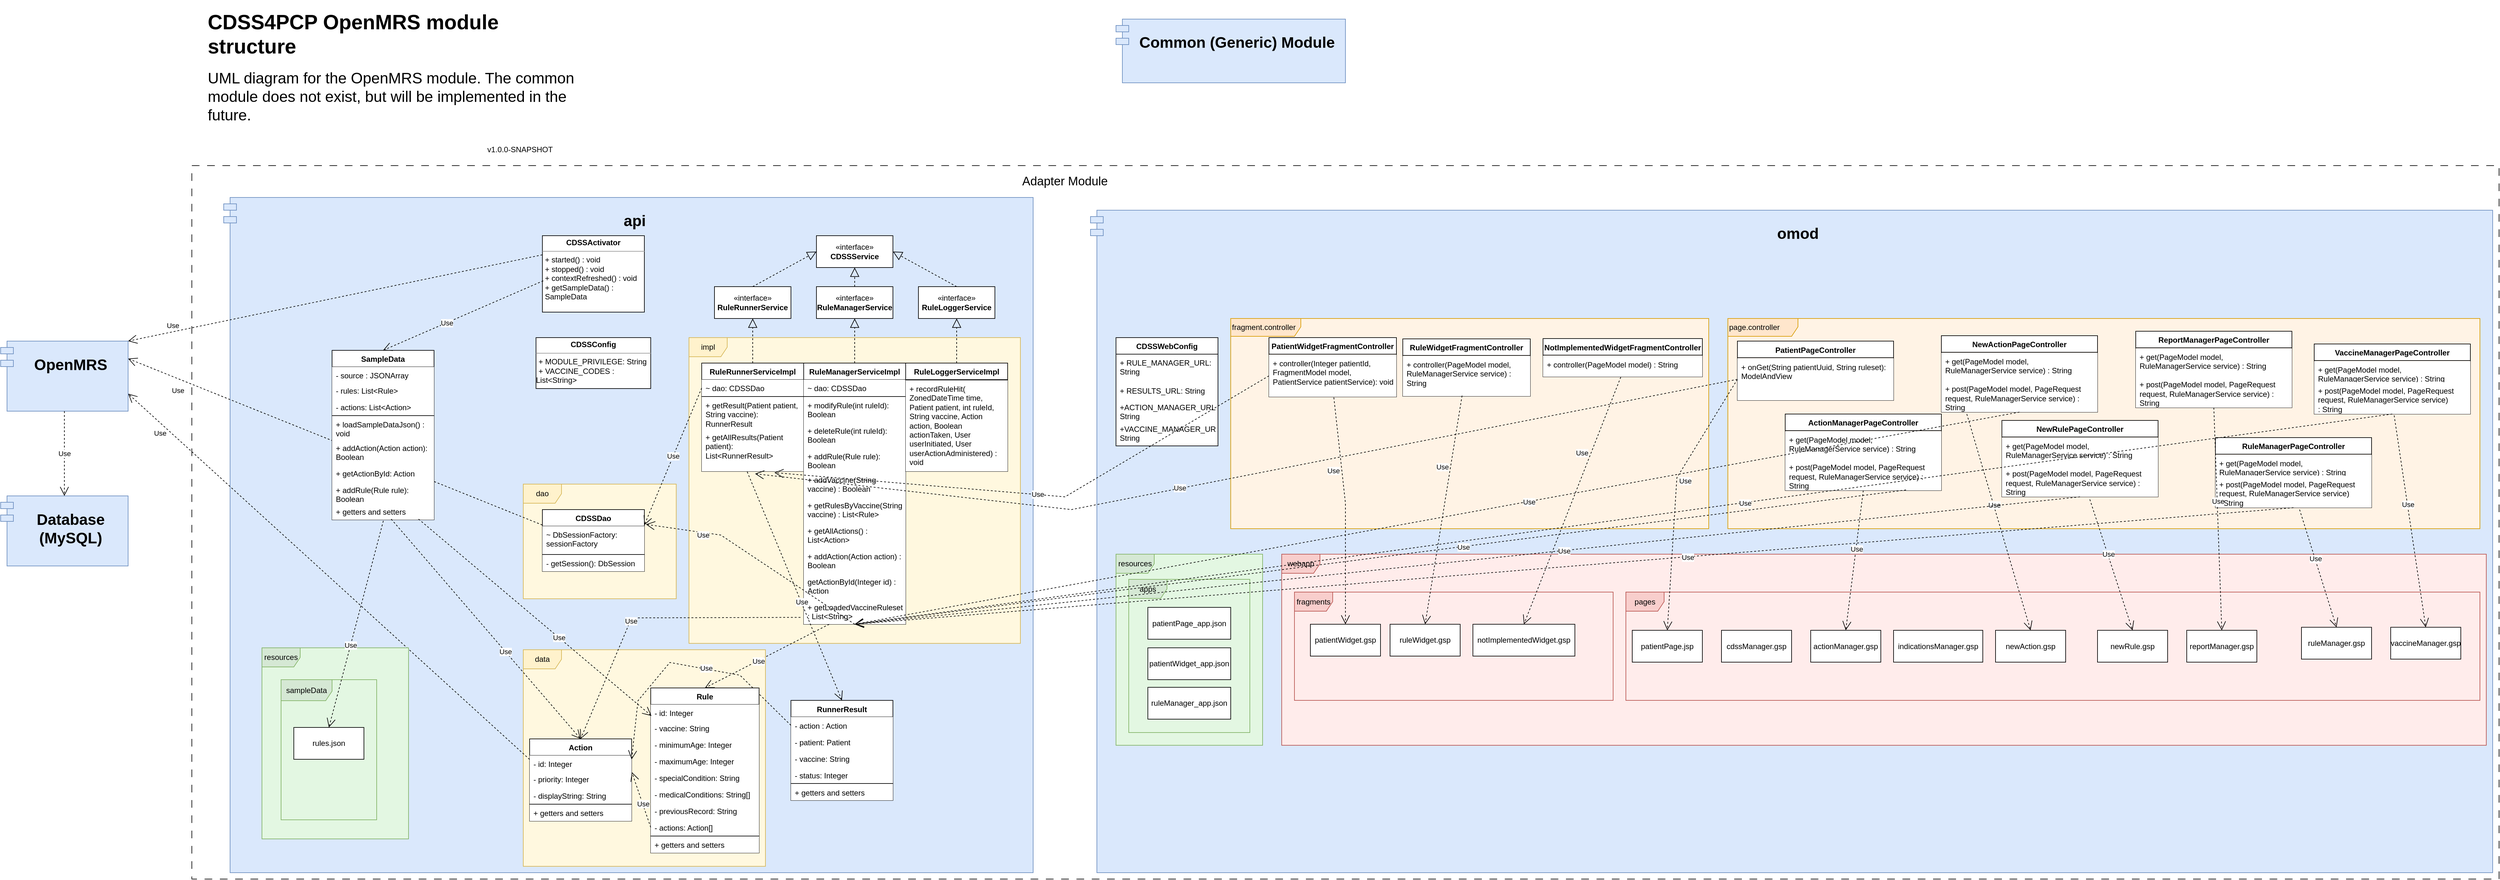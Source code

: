 <mxfile version="21.3.7" type="device">
  <diagram id="C5RBs43oDa-KdzZeNtuy" name="Page-1">
    <mxGraphModel dx="2643" dy="1751" grid="1" gridSize="10" guides="1" tooltips="1" connect="1" arrows="1" fold="1" page="1" pageScale="1" pageWidth="827" pageHeight="1169" math="0" shadow="0">
      <root>
        <mxCell id="WIyWlLk6GJQsqaUBKTNV-0" />
        <mxCell id="WIyWlLk6GJQsqaUBKTNV-1" parent="WIyWlLk6GJQsqaUBKTNV-0" />
        <mxCell id="fGmVdSED7oAzYhm6wZkE-1" value="" style="verticalLabelPosition=bottom;verticalAlign=top;html=1;shape=mxgraph.basic.rect;fillColor2=none;strokeWidth=1;size=20;indent=5;fillColor=none;dashed=1;dashPattern=12 12;" parent="WIyWlLk6GJQsqaUBKTNV-1" vertex="1">
          <mxGeometry x="-780" y="-70" width="3620" height="1120" as="geometry" />
        </mxCell>
        <mxCell id="v2HbsuHxc_CZolFLHUeY-0" value="&lt;h1&gt;omod&lt;/h1&gt;" style="shape=module;align=left;spacingLeft=20;align=center;verticalAlign=top;whiteSpace=wrap;html=1;fillColor=#dae8fc;strokeColor=#6c8ebf;" parent="WIyWlLk6GJQsqaUBKTNV-1" vertex="1">
          <mxGeometry x="630" width="2200" height="1040" as="geometry" />
        </mxCell>
        <mxCell id="rGZE8r2z9F-aqceMincE-1" value="page.controller" style="shape=umlFrame;whiteSpace=wrap;html=1;pointerEvents=0;swimlaneFillColor=#FFF3E5;align=left;width=110;height=28;fillColor=#ffe6cc;strokeColor=#d79b00;" parent="WIyWlLk6GJQsqaUBKTNV-1" vertex="1">
          <mxGeometry x="1630" y="170" width="1180" height="330" as="geometry" />
        </mxCell>
        <mxCell id="rGZE8r2z9F-aqceMincE-0" value="fragment.controller" style="shape=umlFrame;whiteSpace=wrap;html=1;pointerEvents=0;swimlaneFillColor=#FFF3E5;align=left;width=110;height=28;fillColor=#ffe6cc;strokeColor=#d79b00;" parent="WIyWlLk6GJQsqaUBKTNV-1" vertex="1">
          <mxGeometry x="850" y="170" width="750" height="330" as="geometry" />
        </mxCell>
        <mxCell id="dGs8ikL3_okN8VNb2x34-24" value="&lt;h1&gt;api&lt;/h1&gt;" style="shape=module;align=left;spacingLeft=20;align=center;verticalAlign=top;whiteSpace=wrap;html=1;fillColor=#dae8fc;strokeColor=#6c8ebf;" parent="WIyWlLk6GJQsqaUBKTNV-1" vertex="1">
          <mxGeometry x="-730" y="-20" width="1270" height="1060" as="geometry" />
        </mxCell>
        <mxCell id="yWS6SBG5iaRbU1KmCBCj-0" value="«interface»&lt;br&gt;&lt;b&gt;CDSSService&lt;br&gt;&lt;/b&gt;" style="html=1;whiteSpace=wrap;" parent="WIyWlLk6GJQsqaUBKTNV-1" vertex="1">
          <mxGeometry x="200" y="40" width="120" height="50" as="geometry" />
        </mxCell>
        <mxCell id="yWS6SBG5iaRbU1KmCBCj-1" value="«interface»&lt;br&gt;&lt;b&gt;RuleRunnerService&lt;br&gt;&lt;/b&gt;" style="html=1;whiteSpace=wrap;" parent="WIyWlLk6GJQsqaUBKTNV-1" vertex="1">
          <mxGeometry x="40" y="120" width="120" height="50" as="geometry" />
        </mxCell>
        <mxCell id="yWS6SBG5iaRbU1KmCBCj-2" value="«interface»&lt;br&gt;&lt;b&gt;RuleManagerService&lt;br&gt;&lt;/b&gt;" style="html=1;whiteSpace=wrap;" parent="WIyWlLk6GJQsqaUBKTNV-1" vertex="1">
          <mxGeometry x="200" y="120" width="120" height="50" as="geometry" />
        </mxCell>
        <mxCell id="yWS6SBG5iaRbU1KmCBCj-3" value="«interface»&lt;br&gt;&lt;b&gt;RuleLoggerService&lt;br&gt;&lt;/b&gt;" style="html=1;whiteSpace=wrap;" parent="WIyWlLk6GJQsqaUBKTNV-1" vertex="1">
          <mxGeometry x="360" y="120" width="120" height="50" as="geometry" />
        </mxCell>
        <mxCell id="yWS6SBG5iaRbU1KmCBCj-4" value="" style="endArrow=block;dashed=1;endFill=0;endSize=12;html=1;rounded=0;entryX=0;entryY=0.5;entryDx=0;entryDy=0;exitX=0.5;exitY=0;exitDx=0;exitDy=0;" parent="WIyWlLk6GJQsqaUBKTNV-1" source="yWS6SBG5iaRbU1KmCBCj-1" target="yWS6SBG5iaRbU1KmCBCj-0" edge="1">
          <mxGeometry width="160" relative="1" as="geometry">
            <mxPoint x="170" y="65" as="sourcePoint" />
            <mxPoint x="90" y="80" as="targetPoint" />
          </mxGeometry>
        </mxCell>
        <mxCell id="yWS6SBG5iaRbU1KmCBCj-5" value="" style="endArrow=block;dashed=1;endFill=0;endSize=12;html=1;rounded=0;exitX=0.5;exitY=0;exitDx=0;exitDy=0;entryX=0.5;entryY=1;entryDx=0;entryDy=0;" parent="WIyWlLk6GJQsqaUBKTNV-1" source="yWS6SBG5iaRbU1KmCBCj-2" target="yWS6SBG5iaRbU1KmCBCj-0" edge="1">
          <mxGeometry width="160" relative="1" as="geometry">
            <mxPoint x="210" y="75" as="sourcePoint" />
            <mxPoint x="240" y="110" as="targetPoint" />
          </mxGeometry>
        </mxCell>
        <mxCell id="dGs8ikL3_okN8VNb2x34-1" value="impl" style="shape=umlFrame;whiteSpace=wrap;html=1;pointerEvents=0;fillColor=#fff2cc;strokeColor=#d6b656;shadow=0;swimlaneFillColor=#FFF8DF;" parent="WIyWlLk6GJQsqaUBKTNV-1" vertex="1">
          <mxGeometry y="200" width="520" height="480" as="geometry" />
        </mxCell>
        <mxCell id="yWS6SBG5iaRbU1KmCBCj-6" value="" style="endArrow=block;dashed=1;endFill=0;endSize=12;html=1;rounded=0;exitX=0.5;exitY=0;exitDx=0;exitDy=0;entryX=1;entryY=0.5;entryDx=0;entryDy=0;" parent="WIyWlLk6GJQsqaUBKTNV-1" source="yWS6SBG5iaRbU1KmCBCj-3" target="yWS6SBG5iaRbU1KmCBCj-0" edge="1">
          <mxGeometry width="160" relative="1" as="geometry">
            <mxPoint x="220" y="85" as="sourcePoint" />
            <mxPoint x="410" y="90" as="targetPoint" />
          </mxGeometry>
        </mxCell>
        <mxCell id="yWS6SBG5iaRbU1KmCBCj-7" value="RuleRunnerServiceImpl" style="swimlane;fontStyle=1;align=center;verticalAlign=top;childLayout=stackLayout;horizontal=1;startSize=26;horizontalStack=0;resizeParent=1;resizeParentMax=0;resizeLast=0;collapsible=1;marginBottom=0;whiteSpace=wrap;html=1;fillColor=default;" parent="WIyWlLk6GJQsqaUBKTNV-1" vertex="1">
          <mxGeometry x="20" y="240" width="160" height="170" as="geometry" />
        </mxCell>
        <mxCell id="yWS6SBG5iaRbU1KmCBCj-8" value="~ dao: CDSSDao" style="text;align=left;verticalAlign=top;spacingLeft=4;spacingRight=4;overflow=hidden;rotatable=0;points=[[0,0.5],[1,0.5]];portConstraint=eastwest;whiteSpace=wrap;html=1;fillColor=default;" parent="yWS6SBG5iaRbU1KmCBCj-7" vertex="1">
          <mxGeometry y="26" width="160" height="26" as="geometry" />
        </mxCell>
        <mxCell id="yWS6SBG5iaRbU1KmCBCj-9" value="" style="line;strokeWidth=1;align=left;verticalAlign=middle;spacingTop=-1;spacingLeft=3;spacingRight=3;rotatable=0;labelPosition=right;points=[];portConstraint=eastwest;" parent="yWS6SBG5iaRbU1KmCBCj-7" vertex="1">
          <mxGeometry y="52" width="160" height="1" as="geometry" />
        </mxCell>
        <mxCell id="yWS6SBG5iaRbU1KmCBCj-10" value="+&amp;nbsp;getResult&lt;span style=&quot;background-color: initial;&quot;&gt;(Patient patient, String vaccine): RunnerResult&lt;/span&gt;" style="text;align=left;verticalAlign=top;spacingLeft=4;spacingRight=4;overflow=hidden;rotatable=0;points=[[0,0.5],[1,0.5]];portConstraint=eastwest;whiteSpace=wrap;html=1;fillColor=default;" parent="yWS6SBG5iaRbU1KmCBCj-7" vertex="1">
          <mxGeometry y="53" width="160" height="50" as="geometry" />
        </mxCell>
        <mxCell id="yWS6SBG5iaRbU1KmCBCj-13" value="+&amp;nbsp;getAllResults(Patient&amp;nbsp;&lt;br&gt;patient): List&amp;lt;RunnerResult&amp;gt;" style="text;align=left;verticalAlign=top;spacingLeft=4;spacingRight=4;overflow=hidden;rotatable=0;points=[[0,0.5],[1,0.5]];portConstraint=eastwest;whiteSpace=wrap;html=1;fillColor=default;" parent="yWS6SBG5iaRbU1KmCBCj-7" vertex="1">
          <mxGeometry y="103" width="160" height="67" as="geometry" />
        </mxCell>
        <mxCell id="yWS6SBG5iaRbU1KmCBCj-17" value="" style="endArrow=block;dashed=1;endFill=0;endSize=12;html=1;rounded=0;exitX=0.5;exitY=0;exitDx=0;exitDy=0;entryX=0.5;entryY=1;entryDx=0;entryDy=0;" parent="WIyWlLk6GJQsqaUBKTNV-1" source="yWS6SBG5iaRbU1KmCBCj-7" target="yWS6SBG5iaRbU1KmCBCj-1" edge="1">
          <mxGeometry width="160" relative="1" as="geometry">
            <mxPoint x="80" y="200" as="sourcePoint" />
            <mxPoint x="140" y="190" as="targetPoint" />
          </mxGeometry>
        </mxCell>
        <mxCell id="yWS6SBG5iaRbU1KmCBCj-19" value="RuleManagerServiceImpl" style="swimlane;fontStyle=1;align=center;verticalAlign=top;childLayout=stackLayout;horizontal=1;startSize=26;horizontalStack=0;resizeParent=1;resizeParentMax=0;resizeLast=0;collapsible=1;marginBottom=0;whiteSpace=wrap;html=1;fillColor=default;" parent="WIyWlLk6GJQsqaUBKTNV-1" vertex="1">
          <mxGeometry x="180" y="240" width="160" height="410" as="geometry" />
        </mxCell>
        <mxCell id="yWS6SBG5iaRbU1KmCBCj-20" value="~ dao: CDSSDao" style="text;strokeColor=none;fillColor=default;align=left;verticalAlign=top;spacingLeft=4;spacingRight=4;overflow=hidden;rotatable=0;points=[[0,0.5],[1,0.5]];portConstraint=eastwest;whiteSpace=wrap;html=1;" parent="yWS6SBG5iaRbU1KmCBCj-19" vertex="1">
          <mxGeometry y="26" width="160" height="26" as="geometry" />
        </mxCell>
        <mxCell id="yWS6SBG5iaRbU1KmCBCj-21" value="" style="line;strokeWidth=1;align=left;verticalAlign=middle;spacingTop=-1;spacingLeft=3;spacingRight=3;rotatable=0;labelPosition=right;points=[];portConstraint=eastwest;strokeColor=default;fillColor=none;" parent="yWS6SBG5iaRbU1KmCBCj-19" vertex="1">
          <mxGeometry y="52" width="160" height="1" as="geometry" />
        </mxCell>
        <mxCell id="yWS6SBG5iaRbU1KmCBCj-22" value="+&amp;nbsp;&lt;span style=&quot;background-color: initial;&quot;&gt;modifyRule(int ruleId): Boolean&lt;/span&gt;" style="text;strokeColor=none;fillColor=default;align=left;verticalAlign=top;spacingLeft=4;spacingRight=4;overflow=hidden;rotatable=0;points=[[0,0.5],[1,0.5]];portConstraint=eastwest;whiteSpace=wrap;html=1;" parent="yWS6SBG5iaRbU1KmCBCj-19" vertex="1">
          <mxGeometry y="53" width="160" height="40" as="geometry" />
        </mxCell>
        <mxCell id="yWS6SBG5iaRbU1KmCBCj-23" value="+&amp;nbsp;deleteRule(int ruleId): Boolean" style="text;strokeColor=none;fillColor=default;align=left;verticalAlign=top;spacingLeft=4;spacingRight=4;overflow=hidden;rotatable=0;points=[[0,0.5],[1,0.5]];portConstraint=eastwest;whiteSpace=wrap;html=1;" parent="yWS6SBG5iaRbU1KmCBCj-19" vertex="1">
          <mxGeometry y="93" width="160" height="40" as="geometry" />
        </mxCell>
        <mxCell id="yWS6SBG5iaRbU1KmCBCj-26" value="+&amp;nbsp;addRule(Rule rule): Boolean" style="text;strokeColor=none;fillColor=default;align=left;verticalAlign=top;spacingLeft=4;spacingRight=4;overflow=hidden;rotatable=0;points=[[0,0.5],[1,0.5]];portConstraint=eastwest;whiteSpace=wrap;html=1;" parent="yWS6SBG5iaRbU1KmCBCj-19" vertex="1">
          <mxGeometry y="133" width="160" height="37" as="geometry" />
        </mxCell>
        <mxCell id="FWqceYUEwd16X6hxWtFB-43" value="+ addVaccine(String vaccine) : Boolean" style="text;strokeColor=none;fillColor=default;align=left;verticalAlign=top;spacingLeft=4;spacingRight=4;overflow=hidden;rotatable=0;points=[[0,0.5],[1,0.5]];portConstraint=eastwest;whiteSpace=wrap;html=1;" vertex="1" parent="yWS6SBG5iaRbU1KmCBCj-19">
          <mxGeometry y="170" width="160" height="40" as="geometry" />
        </mxCell>
        <mxCell id="FWqceYUEwd16X6hxWtFB-46" value="+ getRulesByVaccine(String vaccine) : List&amp;lt;Rule&amp;gt;&lt;span style=&quot;background-color: initial;&quot;&gt;&amp;nbsp;&lt;/span&gt;" style="text;align=left;verticalAlign=top;spacingLeft=4;spacingRight=4;overflow=hidden;rotatable=0;points=[[0,0.5],[1,0.5]];portConstraint=eastwest;whiteSpace=wrap;html=1;fillColor=default;" vertex="1" parent="yWS6SBG5iaRbU1KmCBCj-19">
          <mxGeometry y="210" width="160" height="40" as="geometry" />
        </mxCell>
        <mxCell id="FWqceYUEwd16X6hxWtFB-49" value="+&amp;nbsp;getAllActions() : List&amp;lt;Action&amp;gt;" style="text;strokeColor=none;fillColor=default;align=left;verticalAlign=top;spacingLeft=4;spacingRight=4;overflow=hidden;rotatable=0;points=[[0,0.5],[1,0.5]];portConstraint=eastwest;whiteSpace=wrap;html=1;" vertex="1" parent="yWS6SBG5iaRbU1KmCBCj-19">
          <mxGeometry y="250" width="160" height="40" as="geometry" />
        </mxCell>
        <mxCell id="FWqceYUEwd16X6hxWtFB-50" value="+&amp;nbsp;addAction(Action action) : Boolean" style="text;strokeColor=none;fillColor=default;align=left;verticalAlign=top;spacingLeft=4;spacingRight=4;overflow=hidden;rotatable=0;points=[[0,0.5],[1,0.5]];portConstraint=eastwest;whiteSpace=wrap;html=1;" vertex="1" parent="yWS6SBG5iaRbU1KmCBCj-19">
          <mxGeometry y="290" width="160" height="40" as="geometry" />
        </mxCell>
        <mxCell id="FWqceYUEwd16X6hxWtFB-51" value="getActionById(Integer id) : Action" style="text;strokeColor=none;fillColor=default;align=left;verticalAlign=top;spacingLeft=4;spacingRight=4;overflow=hidden;rotatable=0;points=[[0,0.5],[1,0.5]];portConstraint=eastwest;whiteSpace=wrap;html=1;" vertex="1" parent="yWS6SBG5iaRbU1KmCBCj-19">
          <mxGeometry y="330" width="160" height="40" as="geometry" />
        </mxCell>
        <mxCell id="FWqceYUEwd16X6hxWtFB-53" value="+&amp;nbsp;getLoadedVaccineRulesets() : List&amp;lt;String&amp;gt;" style="text;strokeColor=none;fillColor=default;align=left;verticalAlign=top;spacingLeft=4;spacingRight=4;overflow=hidden;rotatable=0;points=[[0,0.5],[1,0.5]];portConstraint=eastwest;whiteSpace=wrap;html=1;" vertex="1" parent="yWS6SBG5iaRbU1KmCBCj-19">
          <mxGeometry y="370" width="160" height="40" as="geometry" />
        </mxCell>
        <mxCell id="yWS6SBG5iaRbU1KmCBCj-24" value="" style="endArrow=block;dashed=1;endFill=0;endSize=12;html=1;rounded=0;exitX=0.5;exitY=0;exitDx=0;exitDy=0;entryX=0.5;entryY=1;entryDx=0;entryDy=0;" parent="WIyWlLk6GJQsqaUBKTNV-1" source="yWS6SBG5iaRbU1KmCBCj-19" target="yWS6SBG5iaRbU1KmCBCj-2" edge="1">
          <mxGeometry width="160" relative="1" as="geometry">
            <mxPoint x="110" y="180" as="sourcePoint" />
            <mxPoint x="210" y="190" as="targetPoint" />
          </mxGeometry>
        </mxCell>
        <mxCell id="yWS6SBG5iaRbU1KmCBCj-27" value="RuleLoggerServiceImpl" style="swimlane;fontStyle=1;align=center;verticalAlign=top;childLayout=stackLayout;horizontal=1;startSize=26;horizontalStack=0;resizeParent=1;resizeParentMax=0;resizeLast=0;collapsible=1;marginBottom=0;whiteSpace=wrap;html=1;fillColor=default;" parent="WIyWlLk6GJQsqaUBKTNV-1" vertex="1">
          <mxGeometry x="340" y="240" width="160" height="170" as="geometry" />
        </mxCell>
        <mxCell id="yWS6SBG5iaRbU1KmCBCj-29" value="" style="line;strokeWidth=1;align=left;verticalAlign=middle;spacingTop=-1;spacingLeft=3;spacingRight=3;rotatable=0;labelPosition=right;points=[];portConstraint=eastwest;" parent="yWS6SBG5iaRbU1KmCBCj-27" vertex="1">
          <mxGeometry y="26" width="160" height="1" as="geometry" />
        </mxCell>
        <mxCell id="yWS6SBG5iaRbU1KmCBCj-30" value="+&amp;nbsp;recordRuleHit(&lt;br&gt;ZonedDateTime time, Patient patient, int ruleId, String vaccine, Action action, Boolean actionTaken, User userInitiated, User userActionAdministered) : void" style="text;strokeColor=none;fillColor=default;align=left;verticalAlign=top;spacingLeft=4;spacingRight=4;overflow=hidden;rotatable=0;points=[[0,0.5],[1,0.5]];portConstraint=eastwest;whiteSpace=wrap;html=1;" parent="yWS6SBG5iaRbU1KmCBCj-27" vertex="1">
          <mxGeometry y="27" width="160" height="143" as="geometry" />
        </mxCell>
        <mxCell id="yWS6SBG5iaRbU1KmCBCj-32" value="" style="endArrow=block;dashed=1;endFill=0;endSize=12;html=1;rounded=0;exitX=0.5;exitY=0;exitDx=0;exitDy=0;entryX=0.5;entryY=1;entryDx=0;entryDy=0;" parent="WIyWlLk6GJQsqaUBKTNV-1" source="yWS6SBG5iaRbU1KmCBCj-27" target="yWS6SBG5iaRbU1KmCBCj-3" edge="1">
          <mxGeometry width="160" relative="1" as="geometry">
            <mxPoint x="270" y="180" as="sourcePoint" />
            <mxPoint x="360" y="190" as="targetPoint" />
          </mxGeometry>
        </mxCell>
        <mxCell id="yWS6SBG5iaRbU1KmCBCj-33" value="&lt;p style=&quot;margin:0px;margin-top:4px;text-align:center;&quot;&gt;&lt;b&gt;CDSSActivator&lt;/b&gt;&lt;/p&gt;&lt;hr size=&quot;1&quot;&gt;&lt;p style=&quot;margin:0px;margin-left:4px;&quot;&gt;+ started() : void&lt;br&gt;&lt;/p&gt;&lt;p style=&quot;margin:0px;margin-left:4px;&quot;&gt;+&amp;nbsp;stopped&lt;span style=&quot;background-color: initial;&quot;&gt;() : void&lt;/span&gt;&lt;/p&gt;&lt;p style=&quot;margin:0px;margin-left:4px;&quot;&gt;+&amp;nbsp;contextRefreshed&lt;span style=&quot;background-color: initial;&quot;&gt;() : void&lt;/span&gt;&lt;/p&gt;&lt;p style=&quot;margin:0px;margin-left:4px;&quot;&gt;&lt;span style=&quot;background-color: initial;&quot;&gt;+ getSampleData() : SampleData&lt;/span&gt;&lt;/p&gt;" style="verticalAlign=top;align=left;overflow=fill;fontSize=12;fontFamily=Helvetica;html=1;whiteSpace=wrap;fillColor=default;" parent="WIyWlLk6GJQsqaUBKTNV-1" vertex="1">
          <mxGeometry x="-230" y="40" width="160" height="120" as="geometry" />
        </mxCell>
        <mxCell id="yWS6SBG5iaRbU1KmCBCj-34" value="&lt;p style=&quot;margin:0px;margin-top:4px;text-align:center;&quot;&gt;&lt;b&gt;CDSSConfig&lt;/b&gt;&lt;br&gt;&lt;/p&gt;&lt;hr size=&quot;1&quot;&gt;&lt;p style=&quot;margin:0px;margin-left:4px;&quot;&gt;+ MODULE_PRIVILEGE: String&lt;br&gt;&lt;/p&gt;&lt;p style=&quot;margin:0px;margin-left:4px;&quot;&gt;+&amp;nbsp;VACCINE_CODES&lt;span style=&quot;background-color: initial;&quot;&gt;&amp;nbsp;:&amp;nbsp;&lt;/span&gt;&lt;/p&gt;List&amp;lt;String&amp;gt;" style="verticalAlign=top;align=left;overflow=fill;fontSize=12;fontFamily=Helvetica;html=1;whiteSpace=wrap;fillColor=default;" parent="WIyWlLk6GJQsqaUBKTNV-1" vertex="1">
          <mxGeometry x="-240" y="200" width="180" height="80" as="geometry" />
        </mxCell>
        <mxCell id="yWS6SBG5iaRbU1KmCBCj-36" value="dao" style="shape=umlFrame;whiteSpace=wrap;html=1;pointerEvents=0;fillColor=#fff2cc;swimlaneFillColor=#FFF8DF;strokeColor=#d6b656;" parent="WIyWlLk6GJQsqaUBKTNV-1" vertex="1">
          <mxGeometry x="-260" y="430" width="240" height="180" as="geometry" />
        </mxCell>
        <mxCell id="yWS6SBG5iaRbU1KmCBCj-37" value="CDSSDao" style="swimlane;fontStyle=1;align=center;verticalAlign=top;childLayout=stackLayout;horizontal=1;startSize=26;horizontalStack=0;resizeParent=1;resizeParentMax=0;resizeLast=0;collapsible=1;marginBottom=0;whiteSpace=wrap;html=1;fillColor=default;" parent="WIyWlLk6GJQsqaUBKTNV-1" vertex="1">
          <mxGeometry x="-230" y="470" width="160" height="97" as="geometry" />
        </mxCell>
        <mxCell id="yWS6SBG5iaRbU1KmCBCj-38" value="~ DbSessionFactory: sessionFactory" style="text;strokeColor=none;fillColor=default;align=left;verticalAlign=top;spacingLeft=4;spacingRight=4;overflow=hidden;rotatable=0;points=[[0,0.5],[1,0.5]];portConstraint=eastwest;whiteSpace=wrap;html=1;" parent="yWS6SBG5iaRbU1KmCBCj-37" vertex="1">
          <mxGeometry y="26" width="160" height="44" as="geometry" />
        </mxCell>
        <mxCell id="yWS6SBG5iaRbU1KmCBCj-39" value="" style="line;strokeWidth=1;fillColor=default;align=left;verticalAlign=middle;spacingTop=-1;spacingLeft=3;spacingRight=3;rotatable=0;labelPosition=right;points=[];portConstraint=eastwest;strokeColor=inherit;" parent="yWS6SBG5iaRbU1KmCBCj-37" vertex="1">
          <mxGeometry y="70" width="160" height="1" as="geometry" />
        </mxCell>
        <mxCell id="yWS6SBG5iaRbU1KmCBCj-40" value="- getSession(): DbSession" style="text;strokeColor=none;fillColor=default;align=left;verticalAlign=top;spacingLeft=4;spacingRight=4;overflow=hidden;rotatable=0;points=[[0,0.5],[1,0.5]];portConstraint=eastwest;whiteSpace=wrap;html=1;" parent="yWS6SBG5iaRbU1KmCBCj-37" vertex="1">
          <mxGeometry y="71" width="160" height="26" as="geometry" />
        </mxCell>
        <mxCell id="dGs8ikL3_okN8VNb2x34-2" value="data" style="shape=umlFrame;whiteSpace=wrap;html=1;pointerEvents=0;fillColor=#fff2cc;swimlaneFillColor=#FFF8DF;strokeColor=#d6b656;" parent="WIyWlLk6GJQsqaUBKTNV-1" vertex="1">
          <mxGeometry x="-260" y="690" width="380" height="340" as="geometry" />
        </mxCell>
        <mxCell id="dGs8ikL3_okN8VNb2x34-3" value="Action" style="swimlane;fontStyle=1;align=center;verticalAlign=top;childLayout=stackLayout;horizontal=1;startSize=26;horizontalStack=0;resizeParent=1;resizeParentMax=0;resizeLast=0;collapsible=1;marginBottom=0;whiteSpace=wrap;html=1;fillColor=default;" parent="WIyWlLk6GJQsqaUBKTNV-1" vertex="1">
          <mxGeometry x="-250" y="830" width="160" height="129" as="geometry" />
        </mxCell>
        <mxCell id="dGs8ikL3_okN8VNb2x34-4" value="- id: Integer" style="text;strokeColor=none;fillColor=default;align=left;verticalAlign=top;spacingLeft=4;spacingRight=4;overflow=hidden;rotatable=0;points=[[0,0.5],[1,0.5]];portConstraint=eastwest;whiteSpace=wrap;html=1;" parent="dGs8ikL3_okN8VNb2x34-3" vertex="1">
          <mxGeometry y="26" width="160" height="24" as="geometry" />
        </mxCell>
        <mxCell id="dGs8ikL3_okN8VNb2x34-8" value="- priority&lt;span style=&quot;background-color: initial;&quot;&gt;: Integer&lt;/span&gt;" style="text;strokeColor=none;fillColor=default;align=left;verticalAlign=top;spacingLeft=4;spacingRight=4;overflow=hidden;rotatable=0;points=[[0,0.5],[1,0.5]];portConstraint=eastwest;whiteSpace=wrap;html=1;" parent="dGs8ikL3_okN8VNb2x34-3" vertex="1">
          <mxGeometry y="50" width="160" height="26" as="geometry" />
        </mxCell>
        <mxCell id="dGs8ikL3_okN8VNb2x34-9" value="- displayString:&amp;nbsp;String" style="text;strokeColor=none;fillColor=default;align=left;verticalAlign=top;spacingLeft=4;spacingRight=4;overflow=hidden;rotatable=0;points=[[0,0.5],[1,0.5]];portConstraint=eastwest;whiteSpace=wrap;html=1;" parent="dGs8ikL3_okN8VNb2x34-3" vertex="1">
          <mxGeometry y="76" width="160" height="26" as="geometry" />
        </mxCell>
        <mxCell id="dGs8ikL3_okN8VNb2x34-5" value="" style="line;strokeWidth=1;fillColor=default;align=left;verticalAlign=middle;spacingTop=-1;spacingLeft=3;spacingRight=3;rotatable=0;labelPosition=right;points=[];portConstraint=eastwest;strokeColor=inherit;" parent="dGs8ikL3_okN8VNb2x34-3" vertex="1">
          <mxGeometry y="102" width="160" height="1" as="geometry" />
        </mxCell>
        <mxCell id="dGs8ikL3_okN8VNb2x34-6" value="+ getters and setters" style="text;strokeColor=none;fillColor=default;align=left;verticalAlign=top;spacingLeft=4;spacingRight=4;overflow=hidden;rotatable=0;points=[[0,0.5],[1,0.5]];portConstraint=eastwest;whiteSpace=wrap;html=1;" parent="dGs8ikL3_okN8VNb2x34-3" vertex="1">
          <mxGeometry y="103" width="160" height="26" as="geometry" />
        </mxCell>
        <mxCell id="dGs8ikL3_okN8VNb2x34-14" value="RunnerResult" style="swimlane;fontStyle=1;align=center;verticalAlign=top;childLayout=stackLayout;horizontal=1;startSize=26;horizontalStack=0;resizeParent=1;resizeParentMax=0;resizeLast=0;collapsible=1;marginBottom=0;whiteSpace=wrap;html=1;fillColor=default;" parent="WIyWlLk6GJQsqaUBKTNV-1" vertex="1">
          <mxGeometry x="160" y="769.5" width="160" height="157" as="geometry" />
        </mxCell>
        <mxCell id="dGs8ikL3_okN8VNb2x34-15" value="- action : Action" style="text;strokeColor=none;fillColor=default;align=left;verticalAlign=top;spacingLeft=4;spacingRight=4;overflow=hidden;rotatable=0;points=[[0,0.5],[1,0.5]];portConstraint=eastwest;whiteSpace=wrap;html=1;" parent="dGs8ikL3_okN8VNb2x34-14" vertex="1">
          <mxGeometry y="26" width="160" height="26" as="geometry" />
        </mxCell>
        <mxCell id="dGs8ikL3_okN8VNb2x34-19" value="- patient: Patient" style="text;strokeColor=none;fillColor=default;align=left;verticalAlign=top;spacingLeft=4;spacingRight=4;overflow=hidden;rotatable=0;points=[[0,0.5],[1,0.5]];portConstraint=eastwest;whiteSpace=wrap;html=1;" parent="dGs8ikL3_okN8VNb2x34-14" vertex="1">
          <mxGeometry y="52" width="160" height="26" as="geometry" />
        </mxCell>
        <mxCell id="dGs8ikL3_okN8VNb2x34-21" value="- vaccine: String" style="text;strokeColor=none;fillColor=default;align=left;verticalAlign=top;spacingLeft=4;spacingRight=4;overflow=hidden;rotatable=0;points=[[0,0.5],[1,0.5]];portConstraint=eastwest;whiteSpace=wrap;html=1;" parent="dGs8ikL3_okN8VNb2x34-14" vertex="1">
          <mxGeometry y="78" width="160" height="26" as="geometry" />
        </mxCell>
        <mxCell id="dGs8ikL3_okN8VNb2x34-20" value="- status: Integer" style="text;strokeColor=none;fillColor=default;align=left;verticalAlign=top;spacingLeft=4;spacingRight=4;overflow=hidden;rotatable=0;points=[[0,0.5],[1,0.5]];portConstraint=eastwest;whiteSpace=wrap;html=1;" parent="dGs8ikL3_okN8VNb2x34-14" vertex="1">
          <mxGeometry y="104" width="160" height="26" as="geometry" />
        </mxCell>
        <mxCell id="dGs8ikL3_okN8VNb2x34-16" value="" style="line;strokeWidth=1;fillColor=default;align=left;verticalAlign=middle;spacingTop=-1;spacingLeft=3;spacingRight=3;rotatable=0;labelPosition=right;points=[];portConstraint=eastwest;strokeColor=default;" parent="dGs8ikL3_okN8VNb2x34-14" vertex="1">
          <mxGeometry y="130" width="160" height="1" as="geometry" />
        </mxCell>
        <mxCell id="dGs8ikL3_okN8VNb2x34-17" value="+ getters and setters" style="text;strokeColor=none;fillColor=default;align=left;verticalAlign=top;spacingLeft=4;spacingRight=4;overflow=hidden;rotatable=0;points=[[0,0.5],[1,0.5]];portConstraint=eastwest;whiteSpace=wrap;html=1;" parent="dGs8ikL3_okN8VNb2x34-14" vertex="1">
          <mxGeometry y="131" width="160" height="26" as="geometry" />
        </mxCell>
        <mxCell id="dGs8ikL3_okN8VNb2x34-26" value="CDSSWebConfig" style="swimlane;fontStyle=1;align=center;verticalAlign=top;childLayout=stackLayout;horizontal=1;startSize=26;horizontalStack=0;resizeParent=1;resizeParentMax=0;resizeLast=0;collapsible=1;marginBottom=0;whiteSpace=wrap;html=1;swimlaneFillColor=default;" parent="WIyWlLk6GJQsqaUBKTNV-1" vertex="1">
          <mxGeometry x="670" y="200" width="160" height="170" as="geometry" />
        </mxCell>
        <mxCell id="dGs8ikL3_okN8VNb2x34-27" value="+ RULE_MANAGER_URL: String" style="text;strokeColor=none;fillColor=none;align=left;verticalAlign=top;spacingLeft=4;spacingRight=4;overflow=hidden;rotatable=0;points=[[0,0.5],[1,0.5]];portConstraint=eastwest;whiteSpace=wrap;html=1;" parent="dGs8ikL3_okN8VNb2x34-26" vertex="1">
          <mxGeometry y="26" width="160" height="44" as="geometry" />
        </mxCell>
        <mxCell id="dGs8ikL3_okN8VNb2x34-34" value="+ RESULTS_URL: String" style="text;strokeColor=none;fillColor=none;align=left;verticalAlign=top;spacingLeft=4;spacingRight=4;overflow=hidden;rotatable=0;points=[[0,0.5],[1,0.5]];portConstraint=eastwest;whiteSpace=wrap;html=1;" parent="dGs8ikL3_okN8VNb2x34-26" vertex="1">
          <mxGeometry y="70" width="160" height="26" as="geometry" />
        </mxCell>
        <mxCell id="FWqceYUEwd16X6hxWtFB-82" value="+ACTION_MANAGER_URL: String" style="text;strokeColor=none;fillColor=none;align=left;verticalAlign=top;spacingLeft=4;spacingRight=4;overflow=hidden;rotatable=0;points=[[0,0.5],[1,0.5]];portConstraint=eastwest;whiteSpace=wrap;html=1;" vertex="1" parent="dGs8ikL3_okN8VNb2x34-26">
          <mxGeometry y="96" width="160" height="34" as="geometry" />
        </mxCell>
        <mxCell id="FWqceYUEwd16X6hxWtFB-81" value="+VACCINE_MANAGER_URL: String" style="text;strokeColor=none;fillColor=none;align=left;verticalAlign=top;spacingLeft=4;spacingRight=4;overflow=hidden;rotatable=0;points=[[0,0.5],[1,0.5]];portConstraint=eastwest;whiteSpace=wrap;html=1;" vertex="1" parent="dGs8ikL3_okN8VNb2x34-26">
          <mxGeometry y="130" width="160" height="40" as="geometry" />
        </mxCell>
        <mxCell id="dGs8ikL3_okN8VNb2x34-30" value="Use" style="endArrow=open;endSize=12;dashed=1;html=1;rounded=0;exitX=0;exitY=0.5;exitDx=0;exitDy=0;entryX=1;entryY=0.25;entryDx=0;entryDy=0;" parent="WIyWlLk6GJQsqaUBKTNV-1" source="yWS6SBG5iaRbU1KmCBCj-8" target="yWS6SBG5iaRbU1KmCBCj-37" edge="1">
          <mxGeometry width="160" relative="1" as="geometry">
            <mxPoint x="-20" y="440" as="sourcePoint" />
            <mxPoint x="620" y="350" as="targetPoint" />
          </mxGeometry>
        </mxCell>
        <mxCell id="dGs8ikL3_okN8VNb2x34-31" value="Use" style="endArrow=open;endSize=12;dashed=1;html=1;rounded=0;exitX=0.5;exitY=1;exitDx=0;exitDy=0;entryX=1.015;entryY=-0.064;entryDx=0;entryDy=0;entryPerimeter=0;" parent="WIyWlLk6GJQsqaUBKTNV-1" source="yWS6SBG5iaRbU1KmCBCj-19" target="yWS6SBG5iaRbU1KmCBCj-38" edge="1">
          <mxGeometry x="0.51" y="4" width="160" relative="1" as="geometry">
            <mxPoint x="-60" y="404" as="sourcePoint" />
            <mxPoint x="620" y="430" as="targetPoint" />
            <Array as="points">
              <mxPoint x="50" y="510" />
            </Array>
            <mxPoint as="offset" />
          </mxGeometry>
        </mxCell>
        <mxCell id="dGs8ikL3_okN8VNb2x34-32" value="Use" style="endArrow=open;endSize=12;dashed=1;html=1;rounded=0;exitX=0.446;exitY=1.009;exitDx=0;exitDy=0;exitPerimeter=0;entryX=0.5;entryY=0;entryDx=0;entryDy=0;" parent="WIyWlLk6GJQsqaUBKTNV-1" source="yWS6SBG5iaRbU1KmCBCj-13" target="dGs8ikL3_okN8VNb2x34-14" edge="1">
          <mxGeometry x="0.144" y="1" width="160" relative="1" as="geometry">
            <mxPoint x="-60" y="404" as="sourcePoint" />
            <mxPoint x="610" y="550" as="targetPoint" />
            <mxPoint as="offset" />
          </mxGeometry>
        </mxCell>
        <mxCell id="dGs8ikL3_okN8VNb2x34-33" value="Use" style="endArrow=open;endSize=12;dashed=1;html=1;rounded=0;exitX=0;exitY=0.25;exitDx=0;exitDy=0;entryX=1;entryY=0.25;entryDx=0;entryDy=0;" parent="WIyWlLk6GJQsqaUBKTNV-1" source="dGs8ikL3_okN8VNb2x34-14" target="dGs8ikL3_okN8VNb2x34-3" edge="1">
          <mxGeometry x="-0.165" y="-2" width="160" relative="1" as="geometry">
            <mxPoint x="90" y="570" as="sourcePoint" />
            <mxPoint x="-40" y="790" as="targetPoint" />
            <mxPoint x="-1" as="offset" />
            <Array as="points">
              <mxPoint x="80" y="730" />
              <mxPoint x="-30" y="710" />
              <mxPoint x="-80" y="770" />
            </Array>
          </mxGeometry>
        </mxCell>
        <mxCell id="dGs8ikL3_okN8VNb2x34-35" value="PatientWidgetFragmentController" style="swimlane;fontStyle=1;align=center;verticalAlign=top;childLayout=stackLayout;horizontal=1;startSize=26;horizontalStack=0;resizeParent=1;resizeParentMax=0;resizeLast=0;collapsible=1;marginBottom=0;whiteSpace=wrap;html=1;" parent="WIyWlLk6GJQsqaUBKTNV-1" vertex="1">
          <mxGeometry x="910" y="200" width="200" height="93" as="geometry" />
        </mxCell>
        <mxCell id="dGs8ikL3_okN8VNb2x34-37" value="" style="line;strokeWidth=1;fillColor=none;align=left;verticalAlign=middle;spacingTop=-1;spacingLeft=3;spacingRight=3;rotatable=0;labelPosition=right;points=[];portConstraint=eastwest;strokeColor=none;" parent="dGs8ikL3_okN8VNb2x34-35" vertex="1">
          <mxGeometry y="26" width="200" height="1" as="geometry" />
        </mxCell>
        <mxCell id="dGs8ikL3_okN8VNb2x34-38" value="+&amp;nbsp;controller&lt;span style=&quot;background-color: initial;&quot;&gt;(Integer patientId, FragmentModel model, PatientService patientService): void&lt;/span&gt;" style="text;strokeColor=none;fillColor=default;align=left;verticalAlign=top;spacingLeft=4;spacingRight=4;overflow=hidden;rotatable=0;points=[[0,0.5],[1,0.5]];portConstraint=eastwest;whiteSpace=wrap;html=1;" parent="dGs8ikL3_okN8VNb2x34-35" vertex="1">
          <mxGeometry y="27" width="200" height="66" as="geometry" />
        </mxCell>
        <mxCell id="dGs8ikL3_okN8VNb2x34-39" value="PatientPageController" style="swimlane;fontStyle=1;align=center;verticalAlign=top;childLayout=stackLayout;horizontal=1;startSize=26;horizontalStack=0;resizeParent=1;resizeParentMax=0;resizeLast=0;collapsible=1;marginBottom=0;whiteSpace=wrap;html=1;" parent="WIyWlLk6GJQsqaUBKTNV-1" vertex="1">
          <mxGeometry x="1645" y="205.5" width="245" height="93" as="geometry" />
        </mxCell>
        <mxCell id="dGs8ikL3_okN8VNb2x34-40" value="" style="line;strokeWidth=0;fillColor=none;align=left;verticalAlign=middle;spacingTop=-1;spacingLeft=3;spacingRight=3;rotatable=0;labelPosition=right;points=[];portConstraint=eastwest;strokeColor=inherit;" parent="dGs8ikL3_okN8VNb2x34-39" vertex="1">
          <mxGeometry y="26" width="245" height="1" as="geometry" />
        </mxCell>
        <mxCell id="dGs8ikL3_okN8VNb2x34-41" value="+&amp;nbsp;onGet&lt;span style=&quot;background-color: initial;&quot;&gt;(String patientUuid, String ruleset): ModelAndView&lt;/span&gt;" style="text;strokeColor=none;fillColor=default;align=left;verticalAlign=top;spacingLeft=4;spacingRight=4;overflow=hidden;rotatable=0;points=[[0,0.5],[1,0.5]];portConstraint=eastwest;whiteSpace=wrap;html=1;" parent="dGs8ikL3_okN8VNb2x34-39" vertex="1">
          <mxGeometry y="27" width="245" height="66" as="geometry" />
        </mxCell>
        <mxCell id="dGs8ikL3_okN8VNb2x34-43" value="RuleManagerPageController" style="swimlane;fontStyle=1;align=center;verticalAlign=top;childLayout=stackLayout;horizontal=1;startSize=26;horizontalStack=0;resizeParent=1;resizeParentMax=0;resizeLast=0;collapsible=1;marginBottom=0;whiteSpace=wrap;html=1;" parent="WIyWlLk6GJQsqaUBKTNV-1" vertex="1">
          <mxGeometry x="2395" y="357" width="245" height="110" as="geometry" />
        </mxCell>
        <mxCell id="dGs8ikL3_okN8VNb2x34-44" value="" style="line;strokeWidth=1;fillColor=none;align=left;verticalAlign=middle;spacingTop=-1;spacingLeft=3;spacingRight=3;rotatable=0;labelPosition=right;points=[];portConstraint=eastwest;strokeColor=none;" parent="dGs8ikL3_okN8VNb2x34-43" vertex="1">
          <mxGeometry y="26" width="245" height="1" as="geometry" />
        </mxCell>
        <mxCell id="dGs8ikL3_okN8VNb2x34-45" value="+ get(PageModel model, RuleManagerService service) : String&amp;nbsp;" style="text;strokeColor=none;fillColor=default;align=left;verticalAlign=top;spacingLeft=4;spacingRight=4;overflow=hidden;rotatable=0;points=[[0,0.5],[1,0.5]];portConstraint=eastwest;whiteSpace=wrap;html=1;" parent="dGs8ikL3_okN8VNb2x34-43" vertex="1">
          <mxGeometry y="27" width="245" height="33" as="geometry" />
        </mxCell>
        <mxCell id="dGs8ikL3_okN8VNb2x34-46" value="+ post(PageModel model, PageRequest request,&lt;span style=&quot;background-color: initial;&quot;&gt;&amp;nbsp;RuleManagerService service) :&amp;nbsp;&lt;/span&gt;String&amp;nbsp;" style="text;strokeColor=none;fillColor=default;align=left;verticalAlign=top;spacingLeft=4;spacingRight=4;overflow=hidden;rotatable=0;points=[[0,0.5],[1,0.5]];portConstraint=eastwest;whiteSpace=wrap;html=1;" parent="dGs8ikL3_okN8VNb2x34-43" vertex="1">
          <mxGeometry y="60" width="245" height="50" as="geometry" />
        </mxCell>
        <mxCell id="dGs8ikL3_okN8VNb2x34-47" value="&lt;h1&gt;Database (MySQL)&lt;/h1&gt;" style="shape=module;align=left;spacingLeft=20;align=center;verticalAlign=top;whiteSpace=wrap;html=1;fillColor=#dae8fc;strokeColor=#6c8ebf;" parent="WIyWlLk6GJQsqaUBKTNV-1" vertex="1">
          <mxGeometry x="-1080" y="448.5" width="200" height="110" as="geometry" />
        </mxCell>
        <mxCell id="dGs8ikL3_okN8VNb2x34-48" value="Use" style="endArrow=open;endSize=12;dashed=1;html=1;rounded=0;entryX=1;entryY=0.25;entryDx=0;entryDy=0;exitX=0;exitY=0.25;exitDx=0;exitDy=0;" parent="WIyWlLk6GJQsqaUBKTNV-1" source="yWS6SBG5iaRbU1KmCBCj-37" target="K6_fWtYGD5iEaeOJPNz--1" edge="1">
          <mxGeometry x="0.742" y="17" width="160" relative="1" as="geometry">
            <mxPoint x="-250" y="410" as="sourcePoint" />
            <mxPoint x="-90" y="410" as="targetPoint" />
            <mxPoint as="offset" />
          </mxGeometry>
        </mxCell>
        <mxCell id="dGs8ikL3_okN8VNb2x34-50" value="Use" style="endArrow=open;endSize=12;dashed=1;html=1;rounded=0;entryX=1;entryY=0.75;entryDx=0;entryDy=0;exitX=0;exitY=0.25;exitDx=0;exitDy=0;" parent="WIyWlLk6GJQsqaUBKTNV-1" source="dGs8ikL3_okN8VNb2x34-3" target="K6_fWtYGD5iEaeOJPNz--1" edge="1">
          <mxGeometry x="0.815" y="12" width="160" relative="1" as="geometry">
            <mxPoint x="-220" y="404" as="sourcePoint" />
            <mxPoint x="-450" y="415" as="targetPoint" />
            <mxPoint as="offset" />
          </mxGeometry>
        </mxCell>
        <mxCell id="dGs8ikL3_okN8VNb2x34-51" value="&lt;h1&gt;Common (Generic) Module&lt;/h1&gt;" style="shape=module;align=left;spacingLeft=20;align=center;verticalAlign=top;whiteSpace=wrap;html=1;fillColor=#dae8fc;strokeColor=#6c8ebf;" parent="WIyWlLk6GJQsqaUBKTNV-1" vertex="1">
          <mxGeometry x="670" y="-300" width="360" height="100" as="geometry" />
        </mxCell>
        <mxCell id="v2HbsuHxc_CZolFLHUeY-2" value="webapp" style="shape=umlFrame;whiteSpace=wrap;html=1;pointerEvents=0;fillColor=#f8cecc;strokeColor=#b85450;swimlaneFillColor=#FFECEB;" parent="WIyWlLk6GJQsqaUBKTNV-1" vertex="1">
          <mxGeometry x="930" y="540" width="1890" height="300" as="geometry" />
        </mxCell>
        <mxCell id="rGZE8r2z9F-aqceMincE-2" value="patientWidget.gsp" style="html=1;whiteSpace=wrap;" parent="WIyWlLk6GJQsqaUBKTNV-1" vertex="1">
          <mxGeometry x="975" y="650" width="110" height="50" as="geometry" />
        </mxCell>
        <mxCell id="rGZE8r2z9F-aqceMincE-3" value="patientPage.jsp" style="html=1;whiteSpace=wrap;" parent="WIyWlLk6GJQsqaUBKTNV-1" vertex="1">
          <mxGeometry x="1480" y="659.5" width="110" height="50" as="geometry" />
        </mxCell>
        <mxCell id="rGZE8r2z9F-aqceMincE-4" value="ruleManager.gsp" style="html=1;whiteSpace=wrap;" parent="WIyWlLk6GJQsqaUBKTNV-1" vertex="1">
          <mxGeometry x="2530" y="654.75" width="110" height="50" as="geometry" />
        </mxCell>
        <mxCell id="v2HbsuHxc_CZolFLHUeY-1" value="resources" style="shape=umlFrame;whiteSpace=wrap;html=1;pointerEvents=0;fillColor=#D5E8D4;strokeColor=#82b366;swimlaneFillColor=#E3F7E2;" parent="WIyWlLk6GJQsqaUBKTNV-1" vertex="1">
          <mxGeometry x="670" y="540" width="230" height="300" as="geometry" />
        </mxCell>
        <mxCell id="v2HbsuHxc_CZolFLHUeY-3" value="fragments" style="shape=umlFrame;whiteSpace=wrap;html=1;pointerEvents=0;fillColor=#f8cecc;strokeColor=#b85450;" parent="WIyWlLk6GJQsqaUBKTNV-1" vertex="1">
          <mxGeometry x="950" y="599.5" width="500" height="170" as="geometry" />
        </mxCell>
        <mxCell id="v2HbsuHxc_CZolFLHUeY-4" value="pages" style="shape=umlFrame;whiteSpace=wrap;html=1;pointerEvents=0;fillColor=#f8cecc;strokeColor=#b85450;" parent="WIyWlLk6GJQsqaUBKTNV-1" vertex="1">
          <mxGeometry x="1470" y="599.5" width="1340" height="170" as="geometry" />
        </mxCell>
        <mxCell id="v2HbsuHxc_CZolFLHUeY-5" value="apps" style="shape=umlFrame;whiteSpace=wrap;html=1;pointerEvents=0;fillColor=#d5e8d4;strokeColor=#82b366;" parent="WIyWlLk6GJQsqaUBKTNV-1" vertex="1">
          <mxGeometry x="690" y="579.5" width="190" height="240.5" as="geometry" />
        </mxCell>
        <mxCell id="v2HbsuHxc_CZolFLHUeY-7" value="patientPage_app.json" style="html=1;whiteSpace=wrap;" parent="WIyWlLk6GJQsqaUBKTNV-1" vertex="1">
          <mxGeometry x="720" y="623.5" width="130" height="50" as="geometry" />
        </mxCell>
        <mxCell id="v2HbsuHxc_CZolFLHUeY-8" value="patientWidget_app.json" style="html=1;whiteSpace=wrap;" parent="WIyWlLk6GJQsqaUBKTNV-1" vertex="1">
          <mxGeometry x="720" y="687" width="130" height="50" as="geometry" />
        </mxCell>
        <mxCell id="v2HbsuHxc_CZolFLHUeY-9" value="ruleManager_app.json" style="html=1;whiteSpace=wrap;" parent="WIyWlLk6GJQsqaUBKTNV-1" vertex="1">
          <mxGeometry x="720" y="749" width="130" height="50" as="geometry" />
        </mxCell>
        <mxCell id="v2HbsuHxc_CZolFLHUeY-10" value="Use" style="endArrow=open;endSize=12;dashed=1;html=1;rounded=0;entryX=0.5;entryY=0;entryDx=0;entryDy=0;exitX=0.509;exitY=1.014;exitDx=0;exitDy=0;exitPerimeter=0;" parent="WIyWlLk6GJQsqaUBKTNV-1" source="dGs8ikL3_okN8VNb2x34-38" target="rGZE8r2z9F-aqceMincE-2" edge="1">
          <mxGeometry x="-0.361" y="-13" width="160" relative="1" as="geometry">
            <mxPoint x="490" y="500" as="sourcePoint" />
            <mxPoint x="650" y="500" as="targetPoint" />
            <mxPoint as="offset" />
            <Array as="points">
              <mxPoint x="1030" y="460" />
            </Array>
          </mxGeometry>
        </mxCell>
        <mxCell id="v2HbsuHxc_CZolFLHUeY-11" value="Use" style="endArrow=open;endSize=12;dashed=1;html=1;rounded=0;entryX=0.5;entryY=0;entryDx=0;entryDy=0;exitX=0;exitY=0.5;exitDx=0;exitDy=0;" parent="WIyWlLk6GJQsqaUBKTNV-1" source="dGs8ikL3_okN8VNb2x34-41" target="rGZE8r2z9F-aqceMincE-3" edge="1">
          <mxGeometry x="-0.12" y="13" width="160" relative="1" as="geometry">
            <mxPoint x="1022" y="311" as="sourcePoint" />
            <mxPoint x="1015" y="580" as="targetPoint" />
            <mxPoint as="offset" />
            <Array as="points">
              <mxPoint x="1550" y="420" />
            </Array>
          </mxGeometry>
        </mxCell>
        <mxCell id="v2HbsuHxc_CZolFLHUeY-12" value="Use" style="endArrow=open;endSize=12;dashed=1;html=1;rounded=0;entryX=0.5;entryY=0;entryDx=0;entryDy=0;exitX=0.539;exitY=1.06;exitDx=0;exitDy=0;exitPerimeter=0;" parent="WIyWlLk6GJQsqaUBKTNV-1" source="dGs8ikL3_okN8VNb2x34-46" target="rGZE8r2z9F-aqceMincE-4" edge="1">
          <mxGeometry x="-0.158" y="1" width="160" relative="1" as="geometry">
            <mxPoint x="1185" y="279" as="sourcePoint" />
            <mxPoint x="1240" y="580" as="targetPoint" />
            <mxPoint as="offset" />
            <Array as="points" />
          </mxGeometry>
        </mxCell>
        <mxCell id="v2HbsuHxc_CZolFLHUeY-13" value="Use" style="endArrow=open;endSize=12;dashed=1;html=1;rounded=0;exitX=0;exitY=0.5;exitDx=0;exitDy=0;entryX=0.713;entryY=1.03;entryDx=0;entryDy=0;entryPerimeter=0;" parent="WIyWlLk6GJQsqaUBKTNV-1" source="dGs8ikL3_okN8VNb2x34-38" target="yWS6SBG5iaRbU1KmCBCj-13" edge="1">
          <mxGeometry width="160" relative="1" as="geometry">
            <mxPoint x="560" y="330" as="sourcePoint" />
            <mxPoint x="610" y="400" as="targetPoint" />
            <Array as="points">
              <mxPoint x="590" y="450" />
            </Array>
          </mxGeometry>
        </mxCell>
        <mxCell id="v2HbsuHxc_CZolFLHUeY-14" value="Use" style="endArrow=open;endSize=12;dashed=1;html=1;rounded=0;exitX=0;exitY=0.5;exitDx=0;exitDy=0;entryX=0.523;entryY=1.056;entryDx=0;entryDy=0;entryPerimeter=0;" parent="WIyWlLk6GJQsqaUBKTNV-1" source="dGs8ikL3_okN8VNb2x34-41" target="yWS6SBG5iaRbU1KmCBCj-13" edge="1">
          <mxGeometry x="0.139" y="-1" width="160" relative="1" as="geometry">
            <mxPoint x="1050" y="277" as="sourcePoint" />
            <mxPoint x="110" y="413" as="targetPoint" />
            <Array as="points">
              <mxPoint x="600" y="470" />
            </Array>
            <mxPoint as="offset" />
          </mxGeometry>
        </mxCell>
        <mxCell id="K6_fWtYGD5iEaeOJPNz--0" value="&lt;h1 style=&quot;&quot;&gt;&lt;font style=&quot;font-size: 32px;&quot;&gt;CDSS4PCP OpenMRS module structure&lt;/font&gt;&lt;/h1&gt;&lt;p style=&quot;&quot;&gt;&lt;font style=&quot;font-size: 24px;&quot;&gt;UML diagram for the OpenMRS module. The common module does not exist, but will be implemented in the future.&lt;/font&gt;&lt;/p&gt;" style="text;html=1;strokeColor=none;fillColor=none;spacing=5;spacingTop=-20;whiteSpace=wrap;overflow=hidden;rounded=0;" parent="WIyWlLk6GJQsqaUBKTNV-1" vertex="1">
          <mxGeometry x="-760" y="-320" width="590" height="240" as="geometry" />
        </mxCell>
        <mxCell id="K6_fWtYGD5iEaeOJPNz--1" value="&lt;h1&gt;OpenMRS&lt;/h1&gt;" style="shape=module;align=left;spacingLeft=20;align=center;verticalAlign=top;whiteSpace=wrap;html=1;fillColor=#dae8fc;strokeColor=#6c8ebf;" parent="WIyWlLk6GJQsqaUBKTNV-1" vertex="1">
          <mxGeometry x="-1080" y="205.5" width="200" height="110" as="geometry" />
        </mxCell>
        <mxCell id="K6_fWtYGD5iEaeOJPNz--2" value="Use" style="endArrow=open;endSize=12;dashed=1;html=1;rounded=0;entryX=1;entryY=0;entryDx=0;entryDy=0;exitX=0;exitY=0.25;exitDx=0;exitDy=0;" parent="WIyWlLk6GJQsqaUBKTNV-1" source="yWS6SBG5iaRbU1KmCBCj-33" target="K6_fWtYGD5iEaeOJPNz--1" edge="1">
          <mxGeometry x="0.778" y="-10" width="160" relative="1" as="geometry">
            <mxPoint x="-220" y="404" as="sourcePoint" />
            <mxPoint x="-370" y="388" as="targetPoint" />
            <mxPoint as="offset" />
          </mxGeometry>
        </mxCell>
        <mxCell id="K6_fWtYGD5iEaeOJPNz--4" value="Use" style="endArrow=open;endSize=12;dashed=1;html=1;rounded=0;entryX=0.5;entryY=0;entryDx=0;entryDy=0;exitX=0.5;exitY=1;exitDx=0;exitDy=0;" parent="WIyWlLk6GJQsqaUBKTNV-1" source="K6_fWtYGD5iEaeOJPNz--1" target="dGs8ikL3_okN8VNb2x34-47" edge="1">
          <mxGeometry width="160" relative="1" as="geometry">
            <mxPoint x="-1000" y="554.5" as="sourcePoint" />
            <mxPoint x="-1150" y="538.5" as="targetPoint" />
          </mxGeometry>
        </mxCell>
        <mxCell id="uq51i6yTyjJO5Ww-n_-1-0" value="v1.0.0-SNAPSHOT" style="text;html=1;strokeColor=none;fillColor=none;align=center;verticalAlign=middle;whiteSpace=wrap;rounded=0;" parent="WIyWlLk6GJQsqaUBKTNV-1" vertex="1">
          <mxGeometry x="-330" y="-110" width="130" height="30" as="geometry" />
        </mxCell>
        <mxCell id="fGmVdSED7oAzYhm6wZkE-2" value="&lt;font style=&quot;font-size: 19px;&quot;&gt;Adapter Module&lt;/font&gt;" style="text;html=1;strokeColor=none;fillColor=none;align=center;verticalAlign=middle;whiteSpace=wrap;rounded=0;" parent="WIyWlLk6GJQsqaUBKTNV-1" vertex="1">
          <mxGeometry x="520" y="-60" width="140" height="30" as="geometry" />
        </mxCell>
        <mxCell id="Lz2m3HaVuYegBF6DpOP6-1" value="RuleWidgetFragmentController" style="swimlane;fontStyle=1;align=center;verticalAlign=top;childLayout=stackLayout;horizontal=1;startSize=26;horizontalStack=0;resizeParent=1;resizeParentMax=0;resizeLast=0;collapsible=1;marginBottom=0;whiteSpace=wrap;html=1;" parent="WIyWlLk6GJQsqaUBKTNV-1" vertex="1">
          <mxGeometry x="1120" y="202" width="200" height="90" as="geometry" />
        </mxCell>
        <mxCell id="Lz2m3HaVuYegBF6DpOP6-2" value="" style="line;strokeWidth=1;fillColor=none;align=left;verticalAlign=middle;spacingTop=-1;spacingLeft=3;spacingRight=3;rotatable=0;labelPosition=right;points=[];portConstraint=eastwest;strokeColor=none;" parent="Lz2m3HaVuYegBF6DpOP6-1" vertex="1">
          <mxGeometry y="26" width="200" height="1" as="geometry" />
        </mxCell>
        <mxCell id="Lz2m3HaVuYegBF6DpOP6-3" value="+ controller(PageModel model, RuleManagerService service) : String" style="text;strokeColor=none;fillColor=default;align=left;verticalAlign=top;spacingLeft=4;spacingRight=4;overflow=hidden;rotatable=0;points=[[0,0.5],[1,0.5]];portConstraint=eastwest;whiteSpace=wrap;html=1;" parent="Lz2m3HaVuYegBF6DpOP6-1" vertex="1">
          <mxGeometry y="27" width="200" height="63" as="geometry" />
        </mxCell>
        <mxCell id="Lz2m3HaVuYegBF6DpOP6-4" value="Rule" style="swimlane;fontStyle=1;align=center;verticalAlign=top;childLayout=stackLayout;horizontal=1;startSize=26;horizontalStack=0;resizeParent=1;resizeParentMax=0;resizeLast=0;collapsible=1;marginBottom=0;whiteSpace=wrap;html=1;fillColor=default;" parent="WIyWlLk6GJQsqaUBKTNV-1" vertex="1">
          <mxGeometry x="-60" y="750" width="170" height="259" as="geometry" />
        </mxCell>
        <mxCell id="Lz2m3HaVuYegBF6DpOP6-5" value="- id: Integer" style="text;strokeColor=none;fillColor=default;align=left;verticalAlign=top;spacingLeft=4;spacingRight=4;overflow=hidden;rotatable=0;points=[[0,0.5],[1,0.5]];portConstraint=eastwest;whiteSpace=wrap;html=1;" parent="Lz2m3HaVuYegBF6DpOP6-4" vertex="1">
          <mxGeometry y="26" width="170" height="24" as="geometry" />
        </mxCell>
        <mxCell id="Lz2m3HaVuYegBF6DpOP6-6" value="- vaccine&lt;span style=&quot;background-color: initial;&quot;&gt;: String&lt;/span&gt;" style="text;strokeColor=none;fillColor=default;align=left;verticalAlign=top;spacingLeft=4;spacingRight=4;overflow=hidden;rotatable=0;points=[[0,0.5],[1,0.5]];portConstraint=eastwest;whiteSpace=wrap;html=1;" parent="Lz2m3HaVuYegBF6DpOP6-4" vertex="1">
          <mxGeometry y="50" width="170" height="26" as="geometry" />
        </mxCell>
        <mxCell id="Lz2m3HaVuYegBF6DpOP6-7" value="-&amp;nbsp;minimumAge&lt;span style=&quot;background-color: initial;&quot;&gt;:&amp;nbsp;Integer&lt;/span&gt;" style="text;strokeColor=none;fillColor=default;align=left;verticalAlign=top;spacingLeft=4;spacingRight=4;overflow=hidden;rotatable=0;points=[[0,0.5],[1,0.5]];portConstraint=eastwest;whiteSpace=wrap;html=1;" parent="Lz2m3HaVuYegBF6DpOP6-4" vertex="1">
          <mxGeometry y="76" width="170" height="26" as="geometry" />
        </mxCell>
        <mxCell id="Lz2m3HaVuYegBF6DpOP6-11" value="-&amp;nbsp;maximumAge:&amp;nbsp;Integer" style="text;strokeColor=none;fillColor=default;align=left;verticalAlign=top;spacingLeft=4;spacingRight=4;overflow=hidden;rotatable=0;points=[[0,0.5],[1,0.5]];portConstraint=eastwest;whiteSpace=wrap;html=1;" parent="Lz2m3HaVuYegBF6DpOP6-4" vertex="1">
          <mxGeometry y="102" width="170" height="26" as="geometry" />
        </mxCell>
        <mxCell id="Lz2m3HaVuYegBF6DpOP6-12" value="-&amp;nbsp;specialCondition&lt;span style=&quot;background-color: initial;&quot;&gt;: String&lt;/span&gt;" style="text;strokeColor=none;fillColor=default;align=left;verticalAlign=top;spacingLeft=4;spacingRight=4;overflow=hidden;rotatable=0;points=[[0,0.5],[1,0.5]];portConstraint=eastwest;whiteSpace=wrap;html=1;" parent="Lz2m3HaVuYegBF6DpOP6-4" vertex="1">
          <mxGeometry y="128" width="170" height="26" as="geometry" />
        </mxCell>
        <mxCell id="Lz2m3HaVuYegBF6DpOP6-13" value="-&amp;nbsp;medicalConditions&lt;span style=&quot;background-color: initial;&quot;&gt;: String[]&lt;/span&gt;" style="text;strokeColor=none;fillColor=default;align=left;verticalAlign=top;spacingLeft=4;spacingRight=4;overflow=hidden;rotatable=0;points=[[0,0.5],[1,0.5]];portConstraint=eastwest;whiteSpace=wrap;html=1;" parent="Lz2m3HaVuYegBF6DpOP6-4" vertex="1">
          <mxGeometry y="154" width="170" height="26" as="geometry" />
        </mxCell>
        <mxCell id="Lz2m3HaVuYegBF6DpOP6-14" value="-&amp;nbsp;previousRecord&lt;span style=&quot;background-color: initial;&quot;&gt;: String&lt;/span&gt;" style="text;strokeColor=none;fillColor=default;align=left;verticalAlign=top;spacingLeft=4;spacingRight=4;overflow=hidden;rotatable=0;points=[[0,0.5],[1,0.5]];portConstraint=eastwest;whiteSpace=wrap;html=1;" parent="Lz2m3HaVuYegBF6DpOP6-4" vertex="1">
          <mxGeometry y="180" width="170" height="26" as="geometry" />
        </mxCell>
        <mxCell id="Lz2m3HaVuYegBF6DpOP6-15" value="- actions: Action[]" style="text;strokeColor=none;fillColor=default;align=left;verticalAlign=top;spacingLeft=4;spacingRight=4;overflow=hidden;rotatable=0;points=[[0,0.5],[1,0.5]];portConstraint=eastwest;whiteSpace=wrap;html=1;" parent="Lz2m3HaVuYegBF6DpOP6-4" vertex="1">
          <mxGeometry y="206" width="170" height="26" as="geometry" />
        </mxCell>
        <mxCell id="Lz2m3HaVuYegBF6DpOP6-8" value="" style="line;strokeWidth=1;fillColor=default;align=left;verticalAlign=middle;spacingTop=-1;spacingLeft=3;spacingRight=3;rotatable=0;labelPosition=right;points=[];portConstraint=eastwest;strokeColor=inherit;" parent="Lz2m3HaVuYegBF6DpOP6-4" vertex="1">
          <mxGeometry y="232" width="170" height="1" as="geometry" />
        </mxCell>
        <mxCell id="Lz2m3HaVuYegBF6DpOP6-9" value="+ getters and setters" style="text;strokeColor=none;fillColor=default;align=left;verticalAlign=top;spacingLeft=4;spacingRight=4;overflow=hidden;rotatable=0;points=[[0,0.5],[1,0.5]];portConstraint=eastwest;whiteSpace=wrap;html=1;" parent="Lz2m3HaVuYegBF6DpOP6-4" vertex="1">
          <mxGeometry y="233" width="170" height="26" as="geometry" />
        </mxCell>
        <mxCell id="Lz2m3HaVuYegBF6DpOP6-16" value="Use" style="endArrow=open;endSize=12;dashed=1;html=1;rounded=0;exitX=0;exitY=0.5;exitDx=0;exitDy=0;entryX=1.002;entryY=0.081;entryDx=0;entryDy=0;entryPerimeter=0;" parent="WIyWlLk6GJQsqaUBKTNV-1" source="Lz2m3HaVuYegBF6DpOP6-15" target="dGs8ikL3_okN8VNb2x34-8" edge="1">
          <mxGeometry x="-0.165" y="-2" width="160" relative="1" as="geometry">
            <mxPoint x="130" y="529" as="sourcePoint" />
            <mxPoint x="-80" y="603" as="targetPoint" />
            <mxPoint x="-1" as="offset" />
            <Array as="points" />
          </mxGeometry>
        </mxCell>
        <mxCell id="FWqceYUEwd16X6hxWtFB-0" value="ruleWidget.gsp" style="html=1;whiteSpace=wrap;" vertex="1" parent="WIyWlLk6GJQsqaUBKTNV-1">
          <mxGeometry x="1100" y="650" width="110" height="50" as="geometry" />
        </mxCell>
        <mxCell id="FWqceYUEwd16X6hxWtFB-1" value="Use" style="endArrow=open;endSize=12;dashed=1;html=1;rounded=0;entryX=0.5;entryY=0;entryDx=0;entryDy=0;exitX=0.465;exitY=0.985;exitDx=0;exitDy=0;exitPerimeter=0;" edge="1" parent="WIyWlLk6GJQsqaUBKTNV-1" source="Lz2m3HaVuYegBF6DpOP6-3" target="FWqceYUEwd16X6hxWtFB-0">
          <mxGeometry x="-0.361" y="-13" width="160" relative="1" as="geometry">
            <mxPoint x="1022" y="304" as="sourcePoint" />
            <mxPoint x="1040" y="610" as="targetPoint" />
            <mxPoint as="offset" />
            <Array as="points" />
          </mxGeometry>
        </mxCell>
        <mxCell id="FWqceYUEwd16X6hxWtFB-2" value="NotImplementedWidgetFragmentController" style="swimlane;fontStyle=1;align=center;verticalAlign=top;childLayout=stackLayout;horizontal=1;startSize=26;horizontalStack=0;resizeParent=1;resizeParentMax=0;resizeLast=0;collapsible=1;marginBottom=0;whiteSpace=wrap;html=1;" vertex="1" parent="WIyWlLk6GJQsqaUBKTNV-1">
          <mxGeometry x="1340" y="201.5" width="250" height="60" as="geometry" />
        </mxCell>
        <mxCell id="FWqceYUEwd16X6hxWtFB-3" value="" style="line;strokeWidth=1;fillColor=none;align=left;verticalAlign=middle;spacingTop=-1;spacingLeft=3;spacingRight=3;rotatable=0;labelPosition=right;points=[];portConstraint=eastwest;strokeColor=none;" vertex="1" parent="FWqceYUEwd16X6hxWtFB-2">
          <mxGeometry y="26" width="250" height="1" as="geometry" />
        </mxCell>
        <mxCell id="FWqceYUEwd16X6hxWtFB-4" value="+ controller(PageModel model) : String" style="text;strokeColor=none;fillColor=default;align=left;verticalAlign=top;spacingLeft=4;spacingRight=4;overflow=hidden;rotatable=0;points=[[0,0.5],[1,0.5]];portConstraint=eastwest;whiteSpace=wrap;html=1;" vertex="1" parent="FWqceYUEwd16X6hxWtFB-2">
          <mxGeometry y="27" width="250" height="33" as="geometry" />
        </mxCell>
        <mxCell id="FWqceYUEwd16X6hxWtFB-5" value="notImplementedWidget.gsp" style="html=1;whiteSpace=wrap;" vertex="1" parent="WIyWlLk6GJQsqaUBKTNV-1">
          <mxGeometry x="1230" y="650" width="160" height="50" as="geometry" />
        </mxCell>
        <mxCell id="FWqceYUEwd16X6hxWtFB-6" value="Use" style="endArrow=open;endSize=12;dashed=1;html=1;rounded=0;entryX=0.5;entryY=0;entryDx=0;entryDy=0;exitX=0.488;exitY=1.015;exitDx=0;exitDy=0;exitPerimeter=0;" edge="1" parent="WIyWlLk6GJQsqaUBKTNV-1" source="FWqceYUEwd16X6hxWtFB-4" target="FWqceYUEwd16X6hxWtFB-5">
          <mxGeometry x="-0.361" y="-13" width="160" relative="1" as="geometry">
            <mxPoint x="1223" y="304" as="sourcePoint" />
            <mxPoint x="1165" y="610" as="targetPoint" />
            <mxPoint as="offset" />
            <Array as="points" />
          </mxGeometry>
        </mxCell>
        <mxCell id="FWqceYUEwd16X6hxWtFB-7" value="cdssManager.gsp" style="html=1;whiteSpace=wrap;" vertex="1" parent="WIyWlLk6GJQsqaUBKTNV-1">
          <mxGeometry x="1620" y="659.5" width="110" height="50" as="geometry" />
        </mxCell>
        <mxCell id="FWqceYUEwd16X6hxWtFB-8" value="actionManager.gsp" style="html=1;whiteSpace=wrap;" vertex="1" parent="WIyWlLk6GJQsqaUBKTNV-1">
          <mxGeometry x="1760" y="659.5" width="110" height="50" as="geometry" />
        </mxCell>
        <mxCell id="FWqceYUEwd16X6hxWtFB-9" value="indicationsManager.gsp" style="html=1;whiteSpace=wrap;" vertex="1" parent="WIyWlLk6GJQsqaUBKTNV-1">
          <mxGeometry x="1890" y="659.5" width="140" height="50" as="geometry" />
        </mxCell>
        <mxCell id="FWqceYUEwd16X6hxWtFB-11" value="newAction.gsp" style="html=1;whiteSpace=wrap;" vertex="1" parent="WIyWlLk6GJQsqaUBKTNV-1">
          <mxGeometry x="2050" y="659.5" width="110" height="50" as="geometry" />
        </mxCell>
        <mxCell id="FWqceYUEwd16X6hxWtFB-12" value="ActionManagerPageController" style="swimlane;fontStyle=1;align=center;verticalAlign=top;childLayout=stackLayout;horizontal=1;startSize=26;horizontalStack=0;resizeParent=1;resizeParentMax=0;resizeLast=0;collapsible=1;marginBottom=0;whiteSpace=wrap;html=1;" vertex="1" parent="WIyWlLk6GJQsqaUBKTNV-1">
          <mxGeometry x="1720" y="320" width="245" height="120" as="geometry" />
        </mxCell>
        <mxCell id="FWqceYUEwd16X6hxWtFB-13" value="" style="line;strokeWidth=0;fillColor=none;align=left;verticalAlign=middle;spacingTop=-1;spacingLeft=3;spacingRight=3;rotatable=0;labelPosition=right;points=[];portConstraint=eastwest;strokeColor=inherit;" vertex="1" parent="FWqceYUEwd16X6hxWtFB-12">
          <mxGeometry y="26" width="245" height="1" as="geometry" />
        </mxCell>
        <mxCell id="FWqceYUEwd16X6hxWtFB-14" value="+&amp;nbsp;get(PageModel model, RuleManagerService service) : String&lt;br&gt;&lt;br&gt;+ post(PageModel model, PageRequest request, RuleManagerService service) : String" style="text;strokeColor=none;fillColor=default;align=left;verticalAlign=top;spacingLeft=4;spacingRight=4;overflow=hidden;rotatable=0;points=[[0,0.5],[1,0.5]];portConstraint=eastwest;whiteSpace=wrap;html=1;" vertex="1" parent="FWqceYUEwd16X6hxWtFB-12">
          <mxGeometry y="27" width="245" height="93" as="geometry" />
        </mxCell>
        <mxCell id="FWqceYUEwd16X6hxWtFB-15" value="NewActionPageController" style="swimlane;fontStyle=1;align=center;verticalAlign=top;childLayout=stackLayout;horizontal=1;startSize=26;horizontalStack=0;resizeParent=1;resizeParentMax=0;resizeLast=0;collapsible=1;marginBottom=0;whiteSpace=wrap;html=1;" vertex="1" parent="WIyWlLk6GJQsqaUBKTNV-1">
          <mxGeometry x="1965" y="197" width="245" height="120" as="geometry" />
        </mxCell>
        <mxCell id="FWqceYUEwd16X6hxWtFB-16" value="" style="line;strokeWidth=0;fillColor=none;align=left;verticalAlign=middle;spacingTop=-1;spacingLeft=3;spacingRight=3;rotatable=0;labelPosition=right;points=[];portConstraint=eastwest;strokeColor=inherit;" vertex="1" parent="FWqceYUEwd16X6hxWtFB-15">
          <mxGeometry y="26" width="245" height="1" as="geometry" />
        </mxCell>
        <mxCell id="FWqceYUEwd16X6hxWtFB-17" value="+&amp;nbsp;get(PageModel model, RuleManagerService service) : String&lt;br&gt;&lt;br&gt;+ post(PageModel model, PageRequest request, RuleManagerService service) : String" style="text;strokeColor=none;fillColor=default;align=left;verticalAlign=top;spacingLeft=4;spacingRight=4;overflow=hidden;rotatable=0;points=[[0,0.5],[1,0.5]];portConstraint=eastwest;whiteSpace=wrap;html=1;" vertex="1" parent="FWqceYUEwd16X6hxWtFB-15">
          <mxGeometry y="27" width="245" height="93" as="geometry" />
        </mxCell>
        <mxCell id="FWqceYUEwd16X6hxWtFB-18" value="Use" style="endArrow=open;endSize=12;dashed=1;html=1;rounded=0;entryX=0.5;entryY=0;entryDx=0;entryDy=0;exitX=0.5;exitY=1;exitDx=0;exitDy=0;" edge="1" parent="WIyWlLk6GJQsqaUBKTNV-1" source="FWqceYUEwd16X6hxWtFB-12" target="FWqceYUEwd16X6hxWtFB-8">
          <mxGeometry x="-0.158" y="1" width="160" relative="1" as="geometry">
            <mxPoint x="2262" y="453" as="sourcePoint" />
            <mxPoint x="2325" y="684" as="targetPoint" />
            <mxPoint as="offset" />
            <Array as="points" />
          </mxGeometry>
        </mxCell>
        <mxCell id="FWqceYUEwd16X6hxWtFB-19" value="Use" style="endArrow=open;endSize=12;dashed=1;html=1;rounded=0;entryX=0.5;entryY=0;entryDx=0;entryDy=0;exitX=0.163;exitY=1.032;exitDx=0;exitDy=0;exitPerimeter=0;" edge="1" parent="WIyWlLk6GJQsqaUBKTNV-1" source="FWqceYUEwd16X6hxWtFB-17" target="FWqceYUEwd16X6hxWtFB-11">
          <mxGeometry x="-0.158" y="1" width="160" relative="1" as="geometry">
            <mxPoint x="1853" y="450" as="sourcePoint" />
            <mxPoint x="1825" y="670" as="targetPoint" />
            <mxPoint as="offset" />
            <Array as="points" />
          </mxGeometry>
        </mxCell>
        <mxCell id="FWqceYUEwd16X6hxWtFB-20" value="newRule.gsp" style="html=1;whiteSpace=wrap;" vertex="1" parent="WIyWlLk6GJQsqaUBKTNV-1">
          <mxGeometry x="2210" y="659.5" width="110" height="50" as="geometry" />
        </mxCell>
        <mxCell id="FWqceYUEwd16X6hxWtFB-21" value="NewRulePageController" style="swimlane;fontStyle=1;align=center;verticalAlign=top;childLayout=stackLayout;horizontal=1;startSize=26;horizontalStack=0;resizeParent=1;resizeParentMax=0;resizeLast=0;collapsible=1;marginBottom=0;whiteSpace=wrap;html=1;" vertex="1" parent="WIyWlLk6GJQsqaUBKTNV-1">
          <mxGeometry x="2060" y="330" width="245" height="120" as="geometry" />
        </mxCell>
        <mxCell id="FWqceYUEwd16X6hxWtFB-22" value="" style="line;strokeWidth=0;fillColor=none;align=left;verticalAlign=middle;spacingTop=-1;spacingLeft=3;spacingRight=3;rotatable=0;labelPosition=right;points=[];portConstraint=eastwest;strokeColor=inherit;" vertex="1" parent="FWqceYUEwd16X6hxWtFB-21">
          <mxGeometry y="26" width="245" height="1" as="geometry" />
        </mxCell>
        <mxCell id="FWqceYUEwd16X6hxWtFB-23" value="+&amp;nbsp;get(PageModel model, RuleManagerService service) : String&lt;br&gt;&lt;br&gt;+ post(PageModel model, PageRequest request, RuleManagerService service) : String" style="text;strokeColor=none;fillColor=default;align=left;verticalAlign=top;spacingLeft=4;spacingRight=4;overflow=hidden;rotatable=0;points=[[0,0.5],[1,0.5]];portConstraint=eastwest;whiteSpace=wrap;html=1;" vertex="1" parent="FWqceYUEwd16X6hxWtFB-21">
          <mxGeometry y="27" width="245" height="93" as="geometry" />
        </mxCell>
        <mxCell id="FWqceYUEwd16X6hxWtFB-24" value="Use" style="endArrow=open;endSize=12;dashed=1;html=1;rounded=0;entryX=0.5;entryY=0;entryDx=0;entryDy=0;exitX=0.563;exitY=1.043;exitDx=0;exitDy=0;exitPerimeter=0;" edge="1" parent="WIyWlLk6GJQsqaUBKTNV-1" source="FWqceYUEwd16X6hxWtFB-23" target="FWqceYUEwd16X6hxWtFB-20">
          <mxGeometry x="-0.158" y="1" width="160" relative="1" as="geometry">
            <mxPoint x="2015" y="330" as="sourcePoint" />
            <mxPoint x="2115" y="670" as="targetPoint" />
            <mxPoint as="offset" />
            <Array as="points" />
          </mxGeometry>
        </mxCell>
        <mxCell id="FWqceYUEwd16X6hxWtFB-25" value="ReportManagerPageController" style="swimlane;fontStyle=1;align=center;verticalAlign=top;childLayout=stackLayout;horizontal=1;startSize=26;horizontalStack=0;resizeParent=1;resizeParentMax=0;resizeLast=0;collapsible=1;marginBottom=0;whiteSpace=wrap;html=1;" vertex="1" parent="WIyWlLk6GJQsqaUBKTNV-1">
          <mxGeometry x="2270" y="190" width="245" height="120" as="geometry" />
        </mxCell>
        <mxCell id="FWqceYUEwd16X6hxWtFB-26" value="" style="line;strokeWidth=0;fillColor=none;align=left;verticalAlign=middle;spacingTop=-1;spacingLeft=3;spacingRight=3;rotatable=0;labelPosition=right;points=[];portConstraint=eastwest;strokeColor=inherit;" vertex="1" parent="FWqceYUEwd16X6hxWtFB-25">
          <mxGeometry y="26" width="245" height="1" as="geometry" />
        </mxCell>
        <mxCell id="FWqceYUEwd16X6hxWtFB-27" value="+&amp;nbsp;get(PageModel model, RuleManagerService service) : String&lt;br&gt;&lt;br&gt;+ post(PageModel model, PageRequest request, RuleManagerService service) : String" style="text;strokeColor=none;fillColor=default;align=left;verticalAlign=top;spacingLeft=4;spacingRight=4;overflow=hidden;rotatable=0;points=[[0,0.5],[1,0.5]];portConstraint=eastwest;whiteSpace=wrap;html=1;" vertex="1" parent="FWqceYUEwd16X6hxWtFB-25">
          <mxGeometry y="27" width="245" height="93" as="geometry" />
        </mxCell>
        <mxCell id="FWqceYUEwd16X6hxWtFB-28" value="reportManager.gsp" style="html=1;whiteSpace=wrap;" vertex="1" parent="WIyWlLk6GJQsqaUBKTNV-1">
          <mxGeometry x="2350" y="659.5" width="110" height="50" as="geometry" />
        </mxCell>
        <mxCell id="FWqceYUEwd16X6hxWtFB-29" value="Use" style="endArrow=open;endSize=12;dashed=1;html=1;rounded=0;entryX=0.5;entryY=0;entryDx=0;entryDy=0;exitX=0.5;exitY=1;exitDx=0;exitDy=0;" edge="1" parent="WIyWlLk6GJQsqaUBKTNV-1" source="FWqceYUEwd16X6hxWtFB-25" target="FWqceYUEwd16X6hxWtFB-28">
          <mxGeometry x="-0.158" y="1" width="160" relative="1" as="geometry">
            <mxPoint x="2208" y="464" as="sourcePoint" />
            <mxPoint x="2275" y="670" as="targetPoint" />
            <mxPoint as="offset" />
            <Array as="points" />
          </mxGeometry>
        </mxCell>
        <mxCell id="FWqceYUEwd16X6hxWtFB-30" value="VaccineManagerPageController" style="swimlane;fontStyle=1;align=center;verticalAlign=top;childLayout=stackLayout;horizontal=1;startSize=26;horizontalStack=0;resizeParent=1;resizeParentMax=0;resizeLast=0;collapsible=1;marginBottom=0;whiteSpace=wrap;html=1;" vertex="1" parent="WIyWlLk6GJQsqaUBKTNV-1">
          <mxGeometry x="2550" y="210" width="245" height="110" as="geometry" />
        </mxCell>
        <mxCell id="FWqceYUEwd16X6hxWtFB-31" value="" style="line;strokeWidth=1;fillColor=none;align=left;verticalAlign=middle;spacingTop=-1;spacingLeft=3;spacingRight=3;rotatable=0;labelPosition=right;points=[];portConstraint=eastwest;strokeColor=none;" vertex="1" parent="FWqceYUEwd16X6hxWtFB-30">
          <mxGeometry y="26" width="245" height="1" as="geometry" />
        </mxCell>
        <mxCell id="FWqceYUEwd16X6hxWtFB-32" value="+ get(PageModel model, RuleManagerService service) : String&amp;nbsp;" style="text;strokeColor=none;fillColor=default;align=left;verticalAlign=top;spacingLeft=4;spacingRight=4;overflow=hidden;rotatable=0;points=[[0,0.5],[1,0.5]];portConstraint=eastwest;whiteSpace=wrap;html=1;" vertex="1" parent="FWqceYUEwd16X6hxWtFB-30">
          <mxGeometry y="27" width="245" height="33" as="geometry" />
        </mxCell>
        <mxCell id="FWqceYUEwd16X6hxWtFB-33" value="+ post(PageModel model, PageRequest request,&lt;span style=&quot;background-color: initial;&quot;&gt;&amp;nbsp;RuleManagerService service) :&amp;nbsp;&lt;/span&gt;String&amp;nbsp;" style="text;strokeColor=none;fillColor=default;align=left;verticalAlign=top;spacingLeft=4;spacingRight=4;overflow=hidden;rotatable=0;points=[[0,0.5],[1,0.5]];portConstraint=eastwest;whiteSpace=wrap;html=1;" vertex="1" parent="FWqceYUEwd16X6hxWtFB-30">
          <mxGeometry y="60" width="245" height="50" as="geometry" />
        </mxCell>
        <mxCell id="FWqceYUEwd16X6hxWtFB-34" value="vaccineManager.gsp" style="html=1;whiteSpace=wrap;" vertex="1" parent="WIyWlLk6GJQsqaUBKTNV-1">
          <mxGeometry x="2670" y="654.75" width="110" height="50" as="geometry" />
        </mxCell>
        <mxCell id="FWqceYUEwd16X6hxWtFB-35" value="Use" style="endArrow=open;endSize=12;dashed=1;html=1;rounded=0;entryX=0.5;entryY=0;entryDx=0;entryDy=0;exitX=0.512;exitY=1.043;exitDx=0;exitDy=0;exitPerimeter=0;" edge="1" parent="WIyWlLk6GJQsqaUBKTNV-1" source="FWqceYUEwd16X6hxWtFB-33" target="FWqceYUEwd16X6hxWtFB-34">
          <mxGeometry x="-0.158" y="1" width="160" relative="1" as="geometry">
            <mxPoint x="2537" y="480" as="sourcePoint" />
            <mxPoint x="2595" y="665" as="targetPoint" />
            <mxPoint as="offset" />
            <Array as="points" />
          </mxGeometry>
        </mxCell>
        <mxCell id="FWqceYUEwd16X6hxWtFB-36" value="Use" style="endArrow=open;endSize=12;dashed=1;html=1;rounded=0;exitX=0.774;exitY=0.991;exitDx=0;exitDy=0;exitPerimeter=0;entryX=0.5;entryY=1;entryDx=0;entryDy=0;" edge="1" parent="WIyWlLk6GJQsqaUBKTNV-1" source="FWqceYUEwd16X6hxWtFB-14" target="yWS6SBG5iaRbU1KmCBCj-19">
          <mxGeometry x="-0.158" y="1" width="160" relative="1" as="geometry">
            <mxPoint x="1853" y="450" as="sourcePoint" />
            <mxPoint x="2070" y="-200" as="targetPoint" />
            <mxPoint as="offset" />
            <Array as="points" />
          </mxGeometry>
        </mxCell>
        <mxCell id="FWqceYUEwd16X6hxWtFB-37" value="Use" style="endArrow=open;endSize=12;dashed=1;html=1;rounded=0;exitX=0.5;exitY=1;exitDx=0;exitDy=0;" edge="1" parent="WIyWlLk6GJQsqaUBKTNV-1" source="FWqceYUEwd16X6hxWtFB-15">
          <mxGeometry x="-0.158" y="1" width="160" relative="1" as="geometry">
            <mxPoint x="1920" y="449" as="sourcePoint" />
            <mxPoint x="260" y="650" as="targetPoint" />
            <mxPoint as="offset" />
            <Array as="points" />
          </mxGeometry>
        </mxCell>
        <mxCell id="FWqceYUEwd16X6hxWtFB-38" value="Use" style="endArrow=open;endSize=12;dashed=1;html=1;rounded=0;exitX=0.5;exitY=1;exitDx=0;exitDy=0;" edge="1" parent="WIyWlLk6GJQsqaUBKTNV-1" source="FWqceYUEwd16X6hxWtFB-21">
          <mxGeometry x="-0.158" y="1" width="160" relative="1" as="geometry">
            <mxPoint x="2098" y="327" as="sourcePoint" />
            <mxPoint x="260" y="650" as="targetPoint" />
            <mxPoint as="offset" />
            <Array as="points" />
          </mxGeometry>
        </mxCell>
        <mxCell id="FWqceYUEwd16X6hxWtFB-40" value="Use" style="endArrow=open;endSize=12;dashed=1;html=1;rounded=0;exitX=0.5;exitY=1;exitDx=0;exitDy=0;" edge="1" parent="WIyWlLk6GJQsqaUBKTNV-1" source="dGs8ikL3_okN8VNb2x34-43">
          <mxGeometry x="-0.158" y="1" width="160" relative="1" as="geometry">
            <mxPoint x="2403" y="320" as="sourcePoint" />
            <mxPoint x="260" y="650" as="targetPoint" />
            <mxPoint as="offset" />
            <Array as="points" />
          </mxGeometry>
        </mxCell>
        <mxCell id="FWqceYUEwd16X6hxWtFB-41" value="Use" style="endArrow=open;endSize=12;dashed=1;html=1;rounded=0;exitX=0.5;exitY=1;exitDx=0;exitDy=0;" edge="1" parent="WIyWlLk6GJQsqaUBKTNV-1" source="FWqceYUEwd16X6hxWtFB-30">
          <mxGeometry x="-0.158" y="1" width="160" relative="1" as="geometry">
            <mxPoint x="2528" y="477" as="sourcePoint" />
            <mxPoint x="260" y="650" as="targetPoint" />
            <mxPoint as="offset" />
            <Array as="points" />
          </mxGeometry>
        </mxCell>
        <mxCell id="FWqceYUEwd16X6hxWtFB-54" value="Use" style="endArrow=open;endSize=12;dashed=1;html=1;rounded=0;exitX=0.25;exitY=1;exitDx=0;exitDy=0;entryX=0.5;entryY=0;entryDx=0;entryDy=0;" edge="1" parent="WIyWlLk6GJQsqaUBKTNV-1" source="yWS6SBG5iaRbU1KmCBCj-19" target="Lz2m3HaVuYegBF6DpOP6-4">
          <mxGeometry x="0.144" y="1" width="160" relative="1" as="geometry">
            <mxPoint x="101" y="421" as="sourcePoint" />
            <mxPoint x="250" y="780" as="targetPoint" />
            <mxPoint as="offset" />
          </mxGeometry>
        </mxCell>
        <mxCell id="FWqceYUEwd16X6hxWtFB-55" value="Use" style="endArrow=open;endSize=12;dashed=1;html=1;rounded=0;exitX=-0.032;exitY=0.73;exitDx=0;exitDy=0;entryX=0.5;entryY=0;entryDx=0;entryDy=0;exitPerimeter=0;" edge="1" parent="WIyWlLk6GJQsqaUBKTNV-1" source="FWqceYUEwd16X6hxWtFB-53" target="dGs8ikL3_okN8VNb2x34-3">
          <mxGeometry x="0.144" y="1" width="160" relative="1" as="geometry">
            <mxPoint x="230" y="660" as="sourcePoint" />
            <mxPoint x="35" y="760" as="targetPoint" />
            <mxPoint as="offset" />
            <Array as="points">
              <mxPoint x="-90" y="640" />
            </Array>
          </mxGeometry>
        </mxCell>
        <mxCell id="FWqceYUEwd16X6hxWtFB-56" value="resources" style="shape=umlFrame;whiteSpace=wrap;html=1;pointerEvents=0;fillColor=#D5E8D4;strokeColor=#82b366;swimlaneFillColor=#E3F7E2;" vertex="1" parent="WIyWlLk6GJQsqaUBKTNV-1">
          <mxGeometry x="-670" y="687" width="230" height="300" as="geometry" />
        </mxCell>
        <mxCell id="FWqceYUEwd16X6hxWtFB-57" value="sampleData" style="shape=umlFrame;whiteSpace=wrap;html=1;pointerEvents=0;fillColor=#D5E8D4;strokeColor=#82b366;swimlaneFillColor=#E3F7E2;width=80;height=33;" vertex="1" parent="WIyWlLk6GJQsqaUBKTNV-1">
          <mxGeometry x="-640" y="737" width="150" height="220" as="geometry" />
        </mxCell>
        <mxCell id="FWqceYUEwd16X6hxWtFB-58" value="rules.json" style="html=1;whiteSpace=wrap;" vertex="1" parent="WIyWlLk6GJQsqaUBKTNV-1">
          <mxGeometry x="-620" y="812" width="110" height="50" as="geometry" />
        </mxCell>
        <mxCell id="FWqceYUEwd16X6hxWtFB-66" value="SampleData" style="swimlane;fontStyle=1;align=center;verticalAlign=top;childLayout=stackLayout;horizontal=1;startSize=26;horizontalStack=0;resizeParent=1;resizeParentMax=0;resizeLast=0;collapsible=1;marginBottom=0;whiteSpace=wrap;html=1;fillColor=default;" vertex="1" parent="WIyWlLk6GJQsqaUBKTNV-1">
          <mxGeometry x="-560" y="220" width="160" height="266" as="geometry" />
        </mxCell>
        <mxCell id="FWqceYUEwd16X6hxWtFB-67" value="- source :&amp;nbsp;JSONArray" style="text;strokeColor=none;fillColor=default;align=left;verticalAlign=top;spacingLeft=4;spacingRight=4;overflow=hidden;rotatable=0;points=[[0,0.5],[1,0.5]];portConstraint=eastwest;whiteSpace=wrap;html=1;" vertex="1" parent="FWqceYUEwd16X6hxWtFB-66">
          <mxGeometry y="26" width="160" height="24" as="geometry" />
        </mxCell>
        <mxCell id="FWqceYUEwd16X6hxWtFB-70" value="- rules: List&amp;lt;Rule&amp;gt;" style="text;strokeColor=none;fillColor=default;align=left;verticalAlign=top;spacingLeft=4;spacingRight=4;overflow=hidden;rotatable=0;points=[[0,0.5],[1,0.5]];portConstraint=eastwest;whiteSpace=wrap;html=1;" vertex="1" parent="FWqceYUEwd16X6hxWtFB-66">
          <mxGeometry y="50" width="160" height="26" as="geometry" />
        </mxCell>
        <mxCell id="FWqceYUEwd16X6hxWtFB-71" value="- actions: List&amp;lt;Action&amp;gt;" style="text;strokeColor=none;fillColor=default;align=left;verticalAlign=top;spacingLeft=4;spacingRight=4;overflow=hidden;rotatable=0;points=[[0,0.5],[1,0.5]];portConstraint=eastwest;whiteSpace=wrap;html=1;" vertex="1" parent="FWqceYUEwd16X6hxWtFB-66">
          <mxGeometry y="76" width="160" height="26" as="geometry" />
        </mxCell>
        <mxCell id="FWqceYUEwd16X6hxWtFB-68" value="" style="line;strokeWidth=1;fillColor=default;align=left;verticalAlign=middle;spacingTop=-1;spacingLeft=3;spacingRight=3;rotatable=0;labelPosition=right;points=[];portConstraint=eastwest;strokeColor=inherit;" vertex="1" parent="FWqceYUEwd16X6hxWtFB-66">
          <mxGeometry y="102" width="160" height="1" as="geometry" />
        </mxCell>
        <mxCell id="FWqceYUEwd16X6hxWtFB-69" value="+&amp;nbsp;loadSampleDataJson() : void" style="text;strokeColor=none;fillColor=default;align=left;verticalAlign=top;spacingLeft=4;spacingRight=4;overflow=hidden;rotatable=0;points=[[0,0.5],[1,0.5]];portConstraint=eastwest;whiteSpace=wrap;html=1;" vertex="1" parent="FWqceYUEwd16X6hxWtFB-66">
          <mxGeometry y="103" width="160" height="37" as="geometry" />
        </mxCell>
        <mxCell id="FWqceYUEwd16X6hxWtFB-73" value="+ addAction(Action action): Boolean" style="text;strokeColor=none;fillColor=default;align=left;verticalAlign=top;spacingLeft=4;spacingRight=4;overflow=hidden;rotatable=0;points=[[0,0.5],[1,0.5]];portConstraint=eastwest;whiteSpace=wrap;html=1;" vertex="1" parent="FWqceYUEwd16X6hxWtFB-66">
          <mxGeometry y="140" width="160" height="40" as="geometry" />
        </mxCell>
        <mxCell id="FWqceYUEwd16X6hxWtFB-74" value="+ getActionById&lt;span style=&quot;background-color: initial;&quot;&gt;: Action&lt;/span&gt;" style="text;strokeColor=none;fillColor=default;align=left;verticalAlign=top;spacingLeft=4;spacingRight=4;overflow=hidden;rotatable=0;points=[[0,0.5],[1,0.5]];portConstraint=eastwest;whiteSpace=wrap;html=1;" vertex="1" parent="FWqceYUEwd16X6hxWtFB-66">
          <mxGeometry y="180" width="160" height="26" as="geometry" />
        </mxCell>
        <mxCell id="FWqceYUEwd16X6hxWtFB-75" value="+ addRule(Rule rule): Boolean" style="text;strokeColor=none;fillColor=default;align=left;verticalAlign=top;spacingLeft=4;spacingRight=4;overflow=hidden;rotatable=0;points=[[0,0.5],[1,0.5]];portConstraint=eastwest;whiteSpace=wrap;html=1;" vertex="1" parent="FWqceYUEwd16X6hxWtFB-66">
          <mxGeometry y="206" width="160" height="34" as="geometry" />
        </mxCell>
        <mxCell id="FWqceYUEwd16X6hxWtFB-72" value="+ getters and setters" style="text;strokeColor=none;fillColor=default;align=left;verticalAlign=top;spacingLeft=4;spacingRight=4;overflow=hidden;rotatable=0;points=[[0,0.5],[1,0.5]];portConstraint=eastwest;whiteSpace=wrap;html=1;" vertex="1" parent="FWqceYUEwd16X6hxWtFB-66">
          <mxGeometry y="240" width="160" height="26" as="geometry" />
        </mxCell>
        <mxCell id="FWqceYUEwd16X6hxWtFB-76" value="Use" style="endArrow=open;endSize=12;dashed=1;html=1;rounded=0;entryX=0.5;entryY=0;entryDx=0;entryDy=0;exitX=0.009;exitY=0.59;exitDx=0;exitDy=0;exitPerimeter=0;" edge="1" parent="WIyWlLk6GJQsqaUBKTNV-1" source="yWS6SBG5iaRbU1KmCBCj-33" target="FWqceYUEwd16X6hxWtFB-66">
          <mxGeometry x="0.206" width="160" relative="1" as="geometry">
            <mxPoint x="-220" y="73" as="sourcePoint" />
            <mxPoint x="-870" y="215" as="targetPoint" />
            <mxPoint as="offset" />
          </mxGeometry>
        </mxCell>
        <mxCell id="FWqceYUEwd16X6hxWtFB-77" value="Use" style="endArrow=open;endSize=12;dashed=1;html=1;rounded=0;exitX=0.503;exitY=1.062;exitDx=0;exitDy=0;exitPerimeter=0;entryX=0.5;entryY=0;entryDx=0;entryDy=0;" edge="1" parent="WIyWlLk6GJQsqaUBKTNV-1" source="FWqceYUEwd16X6hxWtFB-72" target="FWqceYUEwd16X6hxWtFB-58">
          <mxGeometry x="0.206" width="160" relative="1" as="geometry">
            <mxPoint x="-219" y="103" as="sourcePoint" />
            <mxPoint x="-810" y="500" as="targetPoint" />
            <mxPoint as="offset" />
          </mxGeometry>
        </mxCell>
        <mxCell id="FWqceYUEwd16X6hxWtFB-79" value="Use" style="endArrow=open;endSize=12;dashed=1;html=1;rounded=0;exitX=0.58;exitY=0.956;exitDx=0;exitDy=0;exitPerimeter=0;entryX=0.5;entryY=0;entryDx=0;entryDy=0;" edge="1" parent="WIyWlLk6GJQsqaUBKTNV-1" source="FWqceYUEwd16X6hxWtFB-72" target="dGs8ikL3_okN8VNb2x34-3">
          <mxGeometry x="0.206" width="160" relative="1" as="geometry">
            <mxPoint x="-470" y="498" as="sourcePoint" />
            <mxPoint x="-555" y="822" as="targetPoint" />
            <mxPoint as="offset" />
          </mxGeometry>
        </mxCell>
        <mxCell id="FWqceYUEwd16X6hxWtFB-80" value="Use" style="endArrow=open;endSize=12;dashed=1;html=1;rounded=0;exitX=0.848;exitY=0.956;exitDx=0;exitDy=0;exitPerimeter=0;entryX=0.007;entryY=0.743;entryDx=0;entryDy=0;entryPerimeter=0;" edge="1" parent="WIyWlLk6GJQsqaUBKTNV-1" source="FWqceYUEwd16X6hxWtFB-72" target="Lz2m3HaVuYegBF6DpOP6-5">
          <mxGeometry x="0.206" width="160" relative="1" as="geometry">
            <mxPoint x="-457" y="495" as="sourcePoint" />
            <mxPoint x="-160" y="840" as="targetPoint" />
            <mxPoint as="offset" />
          </mxGeometry>
        </mxCell>
      </root>
    </mxGraphModel>
  </diagram>
</mxfile>
